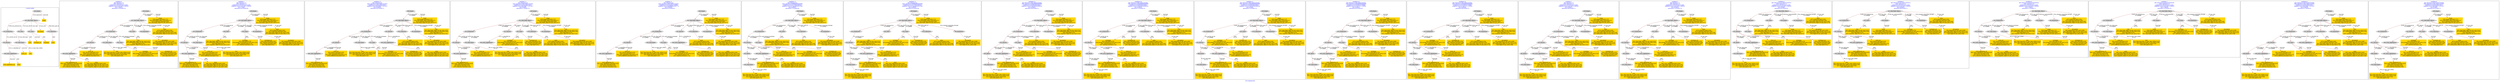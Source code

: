 digraph n0 {
fontcolor="blue"
remincross="true"
label="s16-s-hammer.xml"
subgraph cluster_0 {
label="1-correct model"
n2[style="filled",color="white",fillcolor="lightgray",label="E12_Production1"];
n3[style="filled",color="white",fillcolor="lightgray",label="E21_Person1"];
n4[style="filled",color="white",fillcolor="lightgray",label="E52_Time-Span1"];
n5[style="filled",color="white",fillcolor="lightgray",label="E82_Actor_Appellation1"];
n6[shape="plaintext",style="filled",fillcolor="gold",label="artist_uri"];
n7[style="filled",color="white",fillcolor="lightgray",label="E22_Man-Made_Object1"];
n8[style="filled",color="white",fillcolor="lightgray",label="E35_Title1"];
n9[style="filled",color="white",fillcolor="lightgray",label="E55_Type1"];
n10[shape="plaintext",style="filled",fillcolor="gold",label="description"];
n11[style="filled",color="white",fillcolor="lightgray",label="E78_Collection1"];
n12[shape="plaintext",style="filled",fillcolor="gold",label="title"];
n13[style="filled",color="white",fillcolor="lightgray",label="E38_Image1"];
n14[shape="plaintext",style="filled",fillcolor="gold",label="image"];
n15[shape="plaintext",style="filled",fillcolor="gold",label="year"];
n16[shape="plaintext",style="filled",fillcolor="gold",label="technique_uri"];
n17[shape="plaintext",style="filled",fillcolor="gold",label="technique"];
n18[shape="plaintext",style="filled",fillcolor="gold",label="name"];
n19[shape="plaintext",style="filled",fillcolor="gold",label="artist_appellation_uri"];
n20[shape="plaintext",style="filled",fillcolor="gold",label="artist"];
}
subgraph cluster_1 {
label="candidate 0\nlink coherence:1.0\nnode coherence:1.0\nconfidence:0.41673421812713585\nmapping score:0.5055780727090453\ncost:17.99926\n-precision:0.78-recall:0.78"
n22[style="filled",color="white",fillcolor="lightgray",label="E12_Production1"];
n23[style="filled",color="white",fillcolor="lightgray",label="E21_Person1"];
n24[style="filled",color="white",fillcolor="lightgray",label="E52_Time-Span2"];
n25[style="filled",color="white",fillcolor="lightgray",label="E55_Type1"];
n26[style="filled",color="white",fillcolor="lightgray",label="E82_Actor_Appellation1"];
n27[style="filled",color="white",fillcolor="lightgray",label="E22_Man-Made_Object1"];
n28[style="filled",color="white",fillcolor="lightgray",label="E35_Title1"];
n29[style="filled",color="white",fillcolor="lightgray",label="E8_Acquisition1"];
n30[style="filled",color="white",fillcolor="lightgray",label="E38_Image1"];
n31[shape="plaintext",style="filled",fillcolor="gold",label="technique\n[E55_Type,label,0.376]\n[E29_Design_or_Procedure,P3_has_note,0.333]\n[E57_Material,label,0.173]\n[E57_Material,classLink,0.118]"];
n32[shape="plaintext",style="filled",fillcolor="gold",label="image\n[E38_Image,classLink,0.737]\n[E22_Man-Made_Object,classLink,0.11]\n[E78_Collection,classLink,0.083]\n[E22_Man-Made_Object,P3_has_note,0.071]"];
n33[shape="plaintext",style="filled",fillcolor="gold",label="year\n[E52_Time-Span,P82_at_some_time_within,0.413]\n[E52_Time-Span,P82a_begin_of_the_begin,0.329]\n[E12_Production,P3_has_note,0.134]\n[E35_Title,label,0.124]"];
n34[shape="plaintext",style="filled",fillcolor="gold",label="technique_uri\n[E55_Type,classLink,0.379]\n[E57_Material,classLink,0.304]\n[E74_Group,classLink,0.265]\n[E55_Type,label,0.051]"];
n35[shape="plaintext",style="filled",fillcolor="gold",label="artist_appellation_uri\n[E82_Actor_Appellation,classLink,0.818]\n[E39_Actor,classLink,0.078]\n[E21_Person,classLink,0.078]\n[E78_Collection,classLink,0.026]"];
n36[shape="plaintext",style="filled",fillcolor="gold",label="name\n[E78_Collection,label,0.354]\n[E78_Collection,classLink,0.265]\n[E22_Man-Made_Object,P3_has_note,0.206]\n[E73_Information_Object,P3_has_note,0.174]"];
n37[shape="plaintext",style="filled",fillcolor="gold",label="title\n[E22_Man-Made_Object,P3_has_note,0.321]\n[E73_Information_Object,P3_has_note,0.282]\n[E35_Title,label,0.215]\n[E33_Linguistic_Object,P3_has_note,0.181]"];
n38[shape="plaintext",style="filled",fillcolor="gold",label="artist_uri\n[E21_Person,classLink,0.313]\n[E39_Actor,classLink,0.312]\n[E82_Actor_Appellation,classLink,0.273]\n[E78_Collection,classLink,0.102]"];
n39[shape="plaintext",style="filled",fillcolor="gold",label="artist\n[E82_Actor_Appellation,label,0.404]\n[E22_Man-Made_Object,P3_has_note,0.218]\n[E73_Information_Object,P3_has_note,0.213]\n[E33_Linguistic_Object,P3_has_note,0.166]"];
n40[shape="plaintext",style="filled",fillcolor="gold",label="description\n[E8_Acquisition,P3_has_note,0.306]\n[E22_Man-Made_Object,P3_has_note,0.275]\n[E73_Information_Object,P3_has_note,0.232]\n[E30_Right,P3_has_note,0.188]"];
}
subgraph cluster_2 {
label="candidate 1\nlink coherence:1.0\nnode coherence:1.0\nconfidence:0.41673421812713585\nmapping score:0.5055780727090453\ncost:17.9993\n-precision:0.83-recall:0.83"
n42[style="filled",color="white",fillcolor="lightgray",label="E12_Production1"];
n43[style="filled",color="white",fillcolor="lightgray",label="E21_Person1"];
n44[style="filled",color="white",fillcolor="lightgray",label="E52_Time-Span2"];
n45[style="filled",color="white",fillcolor="lightgray",label="E82_Actor_Appellation1"];
n46[style="filled",color="white",fillcolor="lightgray",label="E22_Man-Made_Object1"];
n47[style="filled",color="white",fillcolor="lightgray",label="E35_Title1"];
n48[style="filled",color="white",fillcolor="lightgray",label="E55_Type2"];
n49[style="filled",color="white",fillcolor="lightgray",label="E8_Acquisition1"];
n50[style="filled",color="white",fillcolor="lightgray",label="E38_Image1"];
n51[shape="plaintext",style="filled",fillcolor="gold",label="image\n[E38_Image,classLink,0.737]\n[E22_Man-Made_Object,classLink,0.11]\n[E78_Collection,classLink,0.083]\n[E22_Man-Made_Object,P3_has_note,0.071]"];
n52[shape="plaintext",style="filled",fillcolor="gold",label="year\n[E52_Time-Span,P82_at_some_time_within,0.413]\n[E52_Time-Span,P82a_begin_of_the_begin,0.329]\n[E12_Production,P3_has_note,0.134]\n[E35_Title,label,0.124]"];
n53[shape="plaintext",style="filled",fillcolor="gold",label="artist_appellation_uri\n[E82_Actor_Appellation,classLink,0.818]\n[E39_Actor,classLink,0.078]\n[E21_Person,classLink,0.078]\n[E78_Collection,classLink,0.026]"];
n54[shape="plaintext",style="filled",fillcolor="gold",label="name\n[E78_Collection,label,0.354]\n[E78_Collection,classLink,0.265]\n[E22_Man-Made_Object,P3_has_note,0.206]\n[E73_Information_Object,P3_has_note,0.174]"];
n55[shape="plaintext",style="filled",fillcolor="gold",label="title\n[E22_Man-Made_Object,P3_has_note,0.321]\n[E73_Information_Object,P3_has_note,0.282]\n[E35_Title,label,0.215]\n[E33_Linguistic_Object,P3_has_note,0.181]"];
n56[shape="plaintext",style="filled",fillcolor="gold",label="technique\n[E55_Type,label,0.376]\n[E29_Design_or_Procedure,P3_has_note,0.333]\n[E57_Material,label,0.173]\n[E57_Material,classLink,0.118]"];
n57[shape="plaintext",style="filled",fillcolor="gold",label="artist_uri\n[E21_Person,classLink,0.313]\n[E39_Actor,classLink,0.312]\n[E82_Actor_Appellation,classLink,0.273]\n[E78_Collection,classLink,0.102]"];
n58[shape="plaintext",style="filled",fillcolor="gold",label="artist\n[E82_Actor_Appellation,label,0.404]\n[E22_Man-Made_Object,P3_has_note,0.218]\n[E73_Information_Object,P3_has_note,0.213]\n[E33_Linguistic_Object,P3_has_note,0.166]"];
n59[shape="plaintext",style="filled",fillcolor="gold",label="description\n[E8_Acquisition,P3_has_note,0.306]\n[E22_Man-Made_Object,P3_has_note,0.275]\n[E73_Information_Object,P3_has_note,0.232]\n[E30_Right,P3_has_note,0.188]"];
n60[shape="plaintext",style="filled",fillcolor="gold",label="technique_uri\n[E55_Type,classLink,0.379]\n[E57_Material,classLink,0.304]\n[E74_Group,classLink,0.265]\n[E55_Type,label,0.051]"];
}
subgraph cluster_3 {
label="candidate 10\nlink coherence:0.9\nnode coherence:0.8947368421052632\nconfidence:0.4420391892520913\nmapping score:0.46225867711911817\ncost:19.99936\n-precision:0.65-recall:0.72"
n62[style="filled",color="white",fillcolor="lightgray",label="E12_Production1"];
n63[style="filled",color="white",fillcolor="lightgray",label="E21_Person1"];
n64[style="filled",color="white",fillcolor="lightgray",label="E52_Time-Span2"];
n65[style="filled",color="white",fillcolor="lightgray",label="E55_Type1"];
n66[style="filled",color="white",fillcolor="lightgray",label="E82_Actor_Appellation1"];
n67[style="filled",color="white",fillcolor="lightgray",label="E21_Person2"];
n68[style="filled",color="white",fillcolor="lightgray",label="E82_Actor_Appellation2"];
n69[style="filled",color="white",fillcolor="lightgray",label="E22_Man-Made_Object1"];
n70[style="filled",color="white",fillcolor="lightgray",label="E78_Collection1"];
n71[style="filled",color="white",fillcolor="lightgray",label="E8_Acquisition1"];
n72[style="filled",color="white",fillcolor="lightgray",label="E38_Image1"];
n73[shape="plaintext",style="filled",fillcolor="gold",label="technique\n[E55_Type,label,0.376]\n[E29_Design_or_Procedure,P3_has_note,0.333]\n[E57_Material,label,0.173]\n[E57_Material,classLink,0.118]"];
n74[shape="plaintext",style="filled",fillcolor="gold",label="image\n[E38_Image,classLink,0.737]\n[E22_Man-Made_Object,classLink,0.11]\n[E78_Collection,classLink,0.083]\n[E22_Man-Made_Object,P3_has_note,0.071]"];
n75[shape="plaintext",style="filled",fillcolor="gold",label="artist\n[E82_Actor_Appellation,label,0.404]\n[E22_Man-Made_Object,P3_has_note,0.218]\n[E73_Information_Object,P3_has_note,0.213]\n[E33_Linguistic_Object,P3_has_note,0.166]"];
n76[shape="plaintext",style="filled",fillcolor="gold",label="year\n[E52_Time-Span,P82_at_some_time_within,0.413]\n[E52_Time-Span,P82a_begin_of_the_begin,0.329]\n[E12_Production,P3_has_note,0.134]\n[E35_Title,label,0.124]"];
n77[shape="plaintext",style="filled",fillcolor="gold",label="technique_uri\n[E55_Type,classLink,0.379]\n[E57_Material,classLink,0.304]\n[E74_Group,classLink,0.265]\n[E55_Type,label,0.051]"];
n78[shape="plaintext",style="filled",fillcolor="gold",label="artist_appellation_uri\n[E82_Actor_Appellation,classLink,0.818]\n[E39_Actor,classLink,0.078]\n[E21_Person,classLink,0.078]\n[E78_Collection,classLink,0.026]"];
n79[shape="plaintext",style="filled",fillcolor="gold",label="title\n[E22_Man-Made_Object,P3_has_note,0.321]\n[E73_Information_Object,P3_has_note,0.282]\n[E35_Title,label,0.215]\n[E33_Linguistic_Object,P3_has_note,0.181]"];
n80[shape="plaintext",style="filled",fillcolor="gold",label="artist_uri\n[E21_Person,classLink,0.313]\n[E39_Actor,classLink,0.312]\n[E82_Actor_Appellation,classLink,0.273]\n[E78_Collection,classLink,0.102]"];
n81[shape="plaintext",style="filled",fillcolor="gold",label="description\n[E8_Acquisition,P3_has_note,0.306]\n[E22_Man-Made_Object,P3_has_note,0.275]\n[E73_Information_Object,P3_has_note,0.232]\n[E30_Right,P3_has_note,0.188]"];
n82[shape="plaintext",style="filled",fillcolor="gold",label="name\n[E78_Collection,label,0.354]\n[E78_Collection,classLink,0.265]\n[E22_Man-Made_Object,P3_has_note,0.206]\n[E73_Information_Object,P3_has_note,0.174]"];
}
subgraph cluster_4 {
label="candidate 11\nlink coherence:0.9\nnode coherence:0.8947368421052632\nconfidence:0.4420391892520913\nmapping score:0.46225867711911817\ncost:19.9994\n-precision:0.7-recall:0.78"
n84[style="filled",color="white",fillcolor="lightgray",label="E12_Production1"];
n85[style="filled",color="white",fillcolor="lightgray",label="E21_Person1"];
n86[style="filled",color="white",fillcolor="lightgray",label="E52_Time-Span2"];
n87[style="filled",color="white",fillcolor="lightgray",label="E82_Actor_Appellation1"];
n88[style="filled",color="white",fillcolor="lightgray",label="E21_Person2"];
n89[style="filled",color="white",fillcolor="lightgray",label="E82_Actor_Appellation2"];
n90[style="filled",color="white",fillcolor="lightgray",label="E22_Man-Made_Object1"];
n91[style="filled",color="white",fillcolor="lightgray",label="E55_Type2"];
n92[style="filled",color="white",fillcolor="lightgray",label="E78_Collection1"];
n93[style="filled",color="white",fillcolor="lightgray",label="E8_Acquisition1"];
n94[style="filled",color="white",fillcolor="lightgray",label="E38_Image1"];
n95[shape="plaintext",style="filled",fillcolor="gold",label="image\n[E38_Image,classLink,0.737]\n[E22_Man-Made_Object,classLink,0.11]\n[E78_Collection,classLink,0.083]\n[E22_Man-Made_Object,P3_has_note,0.071]"];
n96[shape="plaintext",style="filled",fillcolor="gold",label="artist\n[E82_Actor_Appellation,label,0.404]\n[E22_Man-Made_Object,P3_has_note,0.218]\n[E73_Information_Object,P3_has_note,0.213]\n[E33_Linguistic_Object,P3_has_note,0.166]"];
n97[shape="plaintext",style="filled",fillcolor="gold",label="year\n[E52_Time-Span,P82_at_some_time_within,0.413]\n[E52_Time-Span,P82a_begin_of_the_begin,0.329]\n[E12_Production,P3_has_note,0.134]\n[E35_Title,label,0.124]"];
n98[shape="plaintext",style="filled",fillcolor="gold",label="artist_appellation_uri\n[E82_Actor_Appellation,classLink,0.818]\n[E39_Actor,classLink,0.078]\n[E21_Person,classLink,0.078]\n[E78_Collection,classLink,0.026]"];
n99[shape="plaintext",style="filled",fillcolor="gold",label="title\n[E22_Man-Made_Object,P3_has_note,0.321]\n[E73_Information_Object,P3_has_note,0.282]\n[E35_Title,label,0.215]\n[E33_Linguistic_Object,P3_has_note,0.181]"];
n100[shape="plaintext",style="filled",fillcolor="gold",label="technique\n[E55_Type,label,0.376]\n[E29_Design_or_Procedure,P3_has_note,0.333]\n[E57_Material,label,0.173]\n[E57_Material,classLink,0.118]"];
n101[shape="plaintext",style="filled",fillcolor="gold",label="artist_uri\n[E21_Person,classLink,0.313]\n[E39_Actor,classLink,0.312]\n[E82_Actor_Appellation,classLink,0.273]\n[E78_Collection,classLink,0.102]"];
n102[shape="plaintext",style="filled",fillcolor="gold",label="description\n[E8_Acquisition,P3_has_note,0.306]\n[E22_Man-Made_Object,P3_has_note,0.275]\n[E73_Information_Object,P3_has_note,0.232]\n[E30_Right,P3_has_note,0.188]"];
n103[shape="plaintext",style="filled",fillcolor="gold",label="name\n[E78_Collection,label,0.354]\n[E78_Collection,classLink,0.265]\n[E22_Man-Made_Object,P3_has_note,0.206]\n[E73_Information_Object,P3_has_note,0.174]"];
n104[shape="plaintext",style="filled",fillcolor="gold",label="technique_uri\n[E55_Type,classLink,0.379]\n[E57_Material,classLink,0.304]\n[E74_Group,classLink,0.265]\n[E55_Type,label,0.051]"];
}
subgraph cluster_5 {
label="candidate 12\nlink coherence:0.9\nnode coherence:0.8947368421052632\nconfidence:0.43319288247738996\nmapping score:0.45930990819421774\ncost:19.99936\n-precision:0.6-recall:0.67"
n106[style="filled",color="white",fillcolor="lightgray",label="E12_Production1"];
n107[style="filled",color="white",fillcolor="lightgray",label="E21_Person1"];
n108[style="filled",color="white",fillcolor="lightgray",label="E52_Time-Span2"];
n109[style="filled",color="white",fillcolor="lightgray",label="E55_Type1"];
n110[style="filled",color="white",fillcolor="lightgray",label="E82_Actor_Appellation1"];
n111[style="filled",color="white",fillcolor="lightgray",label="E21_Person2"];
n112[style="filled",color="white",fillcolor="lightgray",label="E82_Actor_Appellation2"];
n113[style="filled",color="white",fillcolor="lightgray",label="E22_Man-Made_Object1"];
n114[style="filled",color="white",fillcolor="lightgray",label="E78_Collection1"];
n115[style="filled",color="white",fillcolor="lightgray",label="E8_Acquisition1"];
n116[style="filled",color="white",fillcolor="lightgray",label="E38_Image1"];
n117[shape="plaintext",style="filled",fillcolor="gold",label="technique\n[E55_Type,label,0.376]\n[E29_Design_or_Procedure,P3_has_note,0.333]\n[E57_Material,label,0.173]\n[E57_Material,classLink,0.118]"];
n118[shape="plaintext",style="filled",fillcolor="gold",label="image\n[E38_Image,classLink,0.737]\n[E22_Man-Made_Object,classLink,0.11]\n[E78_Collection,classLink,0.083]\n[E22_Man-Made_Object,P3_has_note,0.071]"];
n119[shape="plaintext",style="filled",fillcolor="gold",label="artist\n[E82_Actor_Appellation,label,0.404]\n[E22_Man-Made_Object,P3_has_note,0.218]\n[E73_Information_Object,P3_has_note,0.213]\n[E33_Linguistic_Object,P3_has_note,0.166]"];
n120[shape="plaintext",style="filled",fillcolor="gold",label="year\n[E52_Time-Span,P82_at_some_time_within,0.413]\n[E52_Time-Span,P82a_begin_of_the_begin,0.329]\n[E12_Production,P3_has_note,0.134]\n[E35_Title,label,0.124]"];
n121[shape="plaintext",style="filled",fillcolor="gold",label="name\n[E78_Collection,label,0.354]\n[E78_Collection,classLink,0.265]\n[E22_Man-Made_Object,P3_has_note,0.206]\n[E73_Information_Object,P3_has_note,0.174]"];
n122[shape="plaintext",style="filled",fillcolor="gold",label="technique_uri\n[E55_Type,classLink,0.379]\n[E57_Material,classLink,0.304]\n[E74_Group,classLink,0.265]\n[E55_Type,label,0.051]"];
n123[shape="plaintext",style="filled",fillcolor="gold",label="artist_appellation_uri\n[E82_Actor_Appellation,classLink,0.818]\n[E39_Actor,classLink,0.078]\n[E21_Person,classLink,0.078]\n[E78_Collection,classLink,0.026]"];
n124[shape="plaintext",style="filled",fillcolor="gold",label="title\n[E22_Man-Made_Object,P3_has_note,0.321]\n[E73_Information_Object,P3_has_note,0.282]\n[E35_Title,label,0.215]\n[E33_Linguistic_Object,P3_has_note,0.181]"];
n125[shape="plaintext",style="filled",fillcolor="gold",label="artist_uri\n[E21_Person,classLink,0.313]\n[E39_Actor,classLink,0.312]\n[E82_Actor_Appellation,classLink,0.273]\n[E78_Collection,classLink,0.102]"];
n126[shape="plaintext",style="filled",fillcolor="gold",label="description\n[E8_Acquisition,P3_has_note,0.306]\n[E22_Man-Made_Object,P3_has_note,0.275]\n[E73_Information_Object,P3_has_note,0.232]\n[E30_Right,P3_has_note,0.188]"];
}
subgraph cluster_6 {
label="candidate 13\nlink coherence:0.9\nnode coherence:0.8888888888888888\nconfidence:0.43147576261394516\nmapping score:0.47345488383427803\ncost:19.99922\n-precision:0.75-recall:0.83"
n128[style="filled",color="white",fillcolor="lightgray",label="E12_Production1"];
n129[style="filled",color="white",fillcolor="lightgray",label="E21_Person1"];
n130[style="filled",color="white",fillcolor="lightgray",label="E55_Type1"];
n131[style="filled",color="white",fillcolor="lightgray",label="E67_Birth1"];
n132[style="filled",color="white",fillcolor="lightgray",label="E82_Actor_Appellation1"];
n133[style="filled",color="white",fillcolor="lightgray",label="E22_Man-Made_Object1"];
n134[style="filled",color="white",fillcolor="lightgray",label="E35_Title1"];
n135[style="filled",color="white",fillcolor="lightgray",label="E78_Collection1"];
n136[style="filled",color="white",fillcolor="lightgray",label="E8_Acquisition1"];
n137[style="filled",color="white",fillcolor="lightgray",label="E38_Image1"];
n138[style="filled",color="white",fillcolor="lightgray",label="E52_Time-Span1"];
n139[shape="plaintext",style="filled",fillcolor="gold",label="year\n[E52_Time-Span,P82_at_some_time_within,0.413]\n[E52_Time-Span,P82a_begin_of_the_begin,0.329]\n[E12_Production,P3_has_note,0.134]\n[E35_Title,label,0.124]"];
n140[shape="plaintext",style="filled",fillcolor="gold",label="technique\n[E55_Type,label,0.376]\n[E29_Design_or_Procedure,P3_has_note,0.333]\n[E57_Material,label,0.173]\n[E57_Material,classLink,0.118]"];
n141[shape="plaintext",style="filled",fillcolor="gold",label="image\n[E38_Image,classLink,0.737]\n[E22_Man-Made_Object,classLink,0.11]\n[E78_Collection,classLink,0.083]\n[E22_Man-Made_Object,P3_has_note,0.071]"];
n142[shape="plaintext",style="filled",fillcolor="gold",label="technique_uri\n[E55_Type,classLink,0.379]\n[E57_Material,classLink,0.304]\n[E74_Group,classLink,0.265]\n[E55_Type,label,0.051]"];
n143[shape="plaintext",style="filled",fillcolor="gold",label="artist_appellation_uri\n[E82_Actor_Appellation,classLink,0.818]\n[E39_Actor,classLink,0.078]\n[E21_Person,classLink,0.078]\n[E78_Collection,classLink,0.026]"];
n144[shape="plaintext",style="filled",fillcolor="gold",label="title\n[E22_Man-Made_Object,P3_has_note,0.321]\n[E73_Information_Object,P3_has_note,0.282]\n[E35_Title,label,0.215]\n[E33_Linguistic_Object,P3_has_note,0.181]"];
n145[shape="plaintext",style="filled",fillcolor="gold",label="artist_uri\n[E21_Person,classLink,0.313]\n[E39_Actor,classLink,0.312]\n[E82_Actor_Appellation,classLink,0.273]\n[E78_Collection,classLink,0.102]"];
n146[shape="plaintext",style="filled",fillcolor="gold",label="artist\n[E82_Actor_Appellation,label,0.404]\n[E22_Man-Made_Object,P3_has_note,0.218]\n[E73_Information_Object,P3_has_note,0.213]\n[E33_Linguistic_Object,P3_has_note,0.166]"];
n147[shape="plaintext",style="filled",fillcolor="gold",label="description\n[E8_Acquisition,P3_has_note,0.306]\n[E22_Man-Made_Object,P3_has_note,0.275]\n[E73_Information_Object,P3_has_note,0.232]\n[E30_Right,P3_has_note,0.188]"];
n148[shape="plaintext",style="filled",fillcolor="gold",label="name\n[E78_Collection,label,0.354]\n[E78_Collection,classLink,0.265]\n[E22_Man-Made_Object,P3_has_note,0.206]\n[E73_Information_Object,P3_has_note,0.174]"];
}
subgraph cluster_7 {
label="candidate 14\nlink coherence:0.9\nnode coherence:0.8888888888888888\nconfidence:0.43147576261394516\nmapping score:0.47345488383427803\ncost:19.99926\n-precision:0.8-recall:0.89"
n150[style="filled",color="white",fillcolor="lightgray",label="E12_Production1"];
n151[style="filled",color="white",fillcolor="lightgray",label="E21_Person1"];
n152[style="filled",color="white",fillcolor="lightgray",label="E67_Birth1"];
n153[style="filled",color="white",fillcolor="lightgray",label="E82_Actor_Appellation1"];
n154[style="filled",color="white",fillcolor="lightgray",label="E22_Man-Made_Object1"];
n155[style="filled",color="white",fillcolor="lightgray",label="E35_Title1"];
n156[style="filled",color="white",fillcolor="lightgray",label="E55_Type2"];
n157[style="filled",color="white",fillcolor="lightgray",label="E78_Collection1"];
n158[style="filled",color="white",fillcolor="lightgray",label="E8_Acquisition1"];
n159[style="filled",color="white",fillcolor="lightgray",label="E38_Image1"];
n160[style="filled",color="white",fillcolor="lightgray",label="E52_Time-Span1"];
n161[shape="plaintext",style="filled",fillcolor="gold",label="year\n[E52_Time-Span,P82_at_some_time_within,0.413]\n[E52_Time-Span,P82a_begin_of_the_begin,0.329]\n[E12_Production,P3_has_note,0.134]\n[E35_Title,label,0.124]"];
n162[shape="plaintext",style="filled",fillcolor="gold",label="image\n[E38_Image,classLink,0.737]\n[E22_Man-Made_Object,classLink,0.11]\n[E78_Collection,classLink,0.083]\n[E22_Man-Made_Object,P3_has_note,0.071]"];
n163[shape="plaintext",style="filled",fillcolor="gold",label="artist_appellation_uri\n[E82_Actor_Appellation,classLink,0.818]\n[E39_Actor,classLink,0.078]\n[E21_Person,classLink,0.078]\n[E78_Collection,classLink,0.026]"];
n164[shape="plaintext",style="filled",fillcolor="gold",label="title\n[E22_Man-Made_Object,P3_has_note,0.321]\n[E73_Information_Object,P3_has_note,0.282]\n[E35_Title,label,0.215]\n[E33_Linguistic_Object,P3_has_note,0.181]"];
n165[shape="plaintext",style="filled",fillcolor="gold",label="technique\n[E55_Type,label,0.376]\n[E29_Design_or_Procedure,P3_has_note,0.333]\n[E57_Material,label,0.173]\n[E57_Material,classLink,0.118]"];
n166[shape="plaintext",style="filled",fillcolor="gold",label="artist_uri\n[E21_Person,classLink,0.313]\n[E39_Actor,classLink,0.312]\n[E82_Actor_Appellation,classLink,0.273]\n[E78_Collection,classLink,0.102]"];
n167[shape="plaintext",style="filled",fillcolor="gold",label="artist\n[E82_Actor_Appellation,label,0.404]\n[E22_Man-Made_Object,P3_has_note,0.218]\n[E73_Information_Object,P3_has_note,0.213]\n[E33_Linguistic_Object,P3_has_note,0.166]"];
n168[shape="plaintext",style="filled",fillcolor="gold",label="description\n[E8_Acquisition,P3_has_note,0.306]\n[E22_Man-Made_Object,P3_has_note,0.275]\n[E73_Information_Object,P3_has_note,0.232]\n[E30_Right,P3_has_note,0.188]"];
n169[shape="plaintext",style="filled",fillcolor="gold",label="name\n[E78_Collection,label,0.354]\n[E78_Collection,classLink,0.265]\n[E22_Man-Made_Object,P3_has_note,0.206]\n[E73_Information_Object,P3_has_note,0.174]"];
n170[shape="plaintext",style="filled",fillcolor="gold",label="technique_uri\n[E55_Type,classLink,0.379]\n[E57_Material,classLink,0.304]\n[E74_Group,classLink,0.265]\n[E55_Type,label,0.051]"];
}
subgraph cluster_8 {
label="candidate 15\nlink coherence:0.8947368421052632\nnode coherence:0.8888888888888888\nconfidence:0.4420391892520913\nmapping score:0.47697602604699335\ncost:18.99932\n-precision:0.68-recall:0.72"
n172[style="filled",color="white",fillcolor="lightgray",label="E12_Production1"];
n173[style="filled",color="white",fillcolor="lightgray",label="E21_Person1"];
n174[style="filled",color="white",fillcolor="lightgray",label="E55_Type1"];
n175[style="filled",color="white",fillcolor="lightgray",label="E67_Birth1"];
n176[style="filled",color="white",fillcolor="lightgray",label="E82_Actor_Appellation1"];
n177[style="filled",color="white",fillcolor="lightgray",label="E22_Man-Made_Object1"];
n178[style="filled",color="white",fillcolor="lightgray",label="E78_Collection1"];
n179[style="filled",color="white",fillcolor="lightgray",label="E8_Acquisition1"];
n180[style="filled",color="white",fillcolor="lightgray",label="E38_Image1"];
n181[style="filled",color="white",fillcolor="lightgray",label="E52_Time-Span1"];
n182[shape="plaintext",style="filled",fillcolor="gold",label="year\n[E52_Time-Span,P82_at_some_time_within,0.413]\n[E52_Time-Span,P82a_begin_of_the_begin,0.329]\n[E12_Production,P3_has_note,0.134]\n[E35_Title,label,0.124]"];
n183[shape="plaintext",style="filled",fillcolor="gold",label="technique\n[E55_Type,label,0.376]\n[E29_Design_or_Procedure,P3_has_note,0.333]\n[E57_Material,label,0.173]\n[E57_Material,classLink,0.118]"];
n184[shape="plaintext",style="filled",fillcolor="gold",label="image\n[E38_Image,classLink,0.737]\n[E22_Man-Made_Object,classLink,0.11]\n[E78_Collection,classLink,0.083]\n[E22_Man-Made_Object,P3_has_note,0.071]"];
n185[shape="plaintext",style="filled",fillcolor="gold",label="technique_uri\n[E55_Type,classLink,0.379]\n[E57_Material,classLink,0.304]\n[E74_Group,classLink,0.265]\n[E55_Type,label,0.051]"];
n186[shape="plaintext",style="filled",fillcolor="gold",label="artist_appellation_uri\n[E82_Actor_Appellation,classLink,0.818]\n[E39_Actor,classLink,0.078]\n[E21_Person,classLink,0.078]\n[E78_Collection,classLink,0.026]"];
n187[shape="plaintext",style="filled",fillcolor="gold",label="title\n[E22_Man-Made_Object,P3_has_note,0.321]\n[E73_Information_Object,P3_has_note,0.282]\n[E35_Title,label,0.215]\n[E33_Linguistic_Object,P3_has_note,0.181]"];
n188[shape="plaintext",style="filled",fillcolor="gold",label="artist_uri\n[E21_Person,classLink,0.313]\n[E39_Actor,classLink,0.312]\n[E82_Actor_Appellation,classLink,0.273]\n[E78_Collection,classLink,0.102]"];
n189[shape="plaintext",style="filled",fillcolor="gold",label="artist\n[E82_Actor_Appellation,label,0.404]\n[E22_Man-Made_Object,P3_has_note,0.218]\n[E73_Information_Object,P3_has_note,0.213]\n[E33_Linguistic_Object,P3_has_note,0.166]"];
n190[shape="plaintext",style="filled",fillcolor="gold",label="description\n[E8_Acquisition,P3_has_note,0.306]\n[E22_Man-Made_Object,P3_has_note,0.275]\n[E73_Information_Object,P3_has_note,0.232]\n[E30_Right,P3_has_note,0.188]"];
n191[shape="plaintext",style="filled",fillcolor="gold",label="name\n[E78_Collection,label,0.354]\n[E78_Collection,classLink,0.265]\n[E22_Man-Made_Object,P3_has_note,0.206]\n[E73_Information_Object,P3_has_note,0.174]"];
}
subgraph cluster_9 {
label="candidate 16\nlink coherence:0.8947368421052632\nnode coherence:0.8888888888888888\nconfidence:0.4420391892520913\nmapping score:0.47697602604699335\ncost:18.99936\n-precision:0.74-recall:0.78"
n193[style="filled",color="white",fillcolor="lightgray",label="E12_Production1"];
n194[style="filled",color="white",fillcolor="lightgray",label="E21_Person1"];
n195[style="filled",color="white",fillcolor="lightgray",label="E67_Birth1"];
n196[style="filled",color="white",fillcolor="lightgray",label="E82_Actor_Appellation1"];
n197[style="filled",color="white",fillcolor="lightgray",label="E22_Man-Made_Object1"];
n198[style="filled",color="white",fillcolor="lightgray",label="E55_Type2"];
n199[style="filled",color="white",fillcolor="lightgray",label="E78_Collection1"];
n200[style="filled",color="white",fillcolor="lightgray",label="E8_Acquisition1"];
n201[style="filled",color="white",fillcolor="lightgray",label="E38_Image1"];
n202[style="filled",color="white",fillcolor="lightgray",label="E52_Time-Span1"];
n203[shape="plaintext",style="filled",fillcolor="gold",label="year\n[E52_Time-Span,P82_at_some_time_within,0.413]\n[E52_Time-Span,P82a_begin_of_the_begin,0.329]\n[E12_Production,P3_has_note,0.134]\n[E35_Title,label,0.124]"];
n204[shape="plaintext",style="filled",fillcolor="gold",label="image\n[E38_Image,classLink,0.737]\n[E22_Man-Made_Object,classLink,0.11]\n[E78_Collection,classLink,0.083]\n[E22_Man-Made_Object,P3_has_note,0.071]"];
n205[shape="plaintext",style="filled",fillcolor="gold",label="artist_appellation_uri\n[E82_Actor_Appellation,classLink,0.818]\n[E39_Actor,classLink,0.078]\n[E21_Person,classLink,0.078]\n[E78_Collection,classLink,0.026]"];
n206[shape="plaintext",style="filled",fillcolor="gold",label="title\n[E22_Man-Made_Object,P3_has_note,0.321]\n[E73_Information_Object,P3_has_note,0.282]\n[E35_Title,label,0.215]\n[E33_Linguistic_Object,P3_has_note,0.181]"];
n207[shape="plaintext",style="filled",fillcolor="gold",label="technique\n[E55_Type,label,0.376]\n[E29_Design_or_Procedure,P3_has_note,0.333]\n[E57_Material,label,0.173]\n[E57_Material,classLink,0.118]"];
n208[shape="plaintext",style="filled",fillcolor="gold",label="artist_uri\n[E21_Person,classLink,0.313]\n[E39_Actor,classLink,0.312]\n[E82_Actor_Appellation,classLink,0.273]\n[E78_Collection,classLink,0.102]"];
n209[shape="plaintext",style="filled",fillcolor="gold",label="artist\n[E82_Actor_Appellation,label,0.404]\n[E22_Man-Made_Object,P3_has_note,0.218]\n[E73_Information_Object,P3_has_note,0.213]\n[E33_Linguistic_Object,P3_has_note,0.166]"];
n210[shape="plaintext",style="filled",fillcolor="gold",label="description\n[E8_Acquisition,P3_has_note,0.306]\n[E22_Man-Made_Object,P3_has_note,0.275]\n[E73_Information_Object,P3_has_note,0.232]\n[E30_Right,P3_has_note,0.188]"];
n211[shape="plaintext",style="filled",fillcolor="gold",label="name\n[E78_Collection,label,0.354]\n[E78_Collection,classLink,0.265]\n[E22_Man-Made_Object,P3_has_note,0.206]\n[E73_Information_Object,P3_has_note,0.174]"];
n212[shape="plaintext",style="filled",fillcolor="gold",label="technique_uri\n[E55_Type,classLink,0.379]\n[E57_Material,classLink,0.304]\n[E74_Group,classLink,0.265]\n[E55_Type,label,0.051]"];
}
subgraph cluster_10 {
label="candidate 17\nlink coherence:0.8947368421052632\nnode coherence:0.8888888888888888\nconfidence:0.4420391892520913\nmapping score:0.47697602604699335\ncost:18.9994\n-precision:0.74-recall:0.78"
n214[style="filled",color="white",fillcolor="lightgray",label="E12_Production1"];
n215[style="filled",color="white",fillcolor="lightgray",label="E21_Person1"];
n216[style="filled",color="white",fillcolor="lightgray",label="E69_Death1"];
n217[style="filled",color="white",fillcolor="lightgray",label="E82_Actor_Appellation1"];
n218[style="filled",color="white",fillcolor="lightgray",label="E22_Man-Made_Object1"];
n219[style="filled",color="white",fillcolor="lightgray",label="E55_Type2"];
n220[style="filled",color="white",fillcolor="lightgray",label="E78_Collection1"];
n221[style="filled",color="white",fillcolor="lightgray",label="E8_Acquisition1"];
n222[style="filled",color="white",fillcolor="lightgray",label="E38_Image1"];
n223[style="filled",color="white",fillcolor="lightgray",label="E52_Time-Span4"];
n224[shape="plaintext",style="filled",fillcolor="gold",label="image\n[E38_Image,classLink,0.737]\n[E22_Man-Made_Object,classLink,0.11]\n[E78_Collection,classLink,0.083]\n[E22_Man-Made_Object,P3_has_note,0.071]"];
n225[shape="plaintext",style="filled",fillcolor="gold",label="artist_appellation_uri\n[E82_Actor_Appellation,classLink,0.818]\n[E39_Actor,classLink,0.078]\n[E21_Person,classLink,0.078]\n[E78_Collection,classLink,0.026]"];
n226[shape="plaintext",style="filled",fillcolor="gold",label="title\n[E22_Man-Made_Object,P3_has_note,0.321]\n[E73_Information_Object,P3_has_note,0.282]\n[E35_Title,label,0.215]\n[E33_Linguistic_Object,P3_has_note,0.181]"];
n227[shape="plaintext",style="filled",fillcolor="gold",label="technique\n[E55_Type,label,0.376]\n[E29_Design_or_Procedure,P3_has_note,0.333]\n[E57_Material,label,0.173]\n[E57_Material,classLink,0.118]"];
n228[shape="plaintext",style="filled",fillcolor="gold",label="artist_uri\n[E21_Person,classLink,0.313]\n[E39_Actor,classLink,0.312]\n[E82_Actor_Appellation,classLink,0.273]\n[E78_Collection,classLink,0.102]"];
n229[shape="plaintext",style="filled",fillcolor="gold",label="artist\n[E82_Actor_Appellation,label,0.404]\n[E22_Man-Made_Object,P3_has_note,0.218]\n[E73_Information_Object,P3_has_note,0.213]\n[E33_Linguistic_Object,P3_has_note,0.166]"];
n230[shape="plaintext",style="filled",fillcolor="gold",label="description\n[E8_Acquisition,P3_has_note,0.306]\n[E22_Man-Made_Object,P3_has_note,0.275]\n[E73_Information_Object,P3_has_note,0.232]\n[E30_Right,P3_has_note,0.188]"];
n231[shape="plaintext",style="filled",fillcolor="gold",label="name\n[E78_Collection,label,0.354]\n[E78_Collection,classLink,0.265]\n[E22_Man-Made_Object,P3_has_note,0.206]\n[E73_Information_Object,P3_has_note,0.174]"];
n232[shape="plaintext",style="filled",fillcolor="gold",label="technique_uri\n[E55_Type,classLink,0.379]\n[E57_Material,classLink,0.304]\n[E74_Group,classLink,0.265]\n[E55_Type,label,0.051]"];
n233[shape="plaintext",style="filled",fillcolor="gold",label="year\n[E52_Time-Span,P82_at_some_time_within,0.413]\n[E52_Time-Span,P82a_begin_of_the_begin,0.329]\n[E12_Production,P3_has_note,0.134]\n[E35_Title,label,0.124]"];
}
subgraph cluster_11 {
label="candidate 18\nlink coherence:0.8947368421052632\nnode coherence:0.8888888888888888\nconfidence:0.43319288247738996\nmapping score:0.4740272571220929\ncost:18.99932\n-precision:0.63-recall:0.67"
n235[style="filled",color="white",fillcolor="lightgray",label="E12_Production1"];
n236[style="filled",color="white",fillcolor="lightgray",label="E21_Person1"];
n237[style="filled",color="white",fillcolor="lightgray",label="E55_Type1"];
n238[style="filled",color="white",fillcolor="lightgray",label="E67_Birth1"];
n239[style="filled",color="white",fillcolor="lightgray",label="E82_Actor_Appellation1"];
n240[style="filled",color="white",fillcolor="lightgray",label="E22_Man-Made_Object1"];
n241[style="filled",color="white",fillcolor="lightgray",label="E78_Collection1"];
n242[style="filled",color="white",fillcolor="lightgray",label="E8_Acquisition1"];
n243[style="filled",color="white",fillcolor="lightgray",label="E38_Image1"];
n244[style="filled",color="white",fillcolor="lightgray",label="E52_Time-Span1"];
n245[shape="plaintext",style="filled",fillcolor="gold",label="year\n[E52_Time-Span,P82_at_some_time_within,0.413]\n[E52_Time-Span,P82a_begin_of_the_begin,0.329]\n[E12_Production,P3_has_note,0.134]\n[E35_Title,label,0.124]"];
n246[shape="plaintext",style="filled",fillcolor="gold",label="technique\n[E55_Type,label,0.376]\n[E29_Design_or_Procedure,P3_has_note,0.333]\n[E57_Material,label,0.173]\n[E57_Material,classLink,0.118]"];
n247[shape="plaintext",style="filled",fillcolor="gold",label="image\n[E38_Image,classLink,0.737]\n[E22_Man-Made_Object,classLink,0.11]\n[E78_Collection,classLink,0.083]\n[E22_Man-Made_Object,P3_has_note,0.071]"];
n248[shape="plaintext",style="filled",fillcolor="gold",label="name\n[E78_Collection,label,0.354]\n[E78_Collection,classLink,0.265]\n[E22_Man-Made_Object,P3_has_note,0.206]\n[E73_Information_Object,P3_has_note,0.174]"];
n249[shape="plaintext",style="filled",fillcolor="gold",label="technique_uri\n[E55_Type,classLink,0.379]\n[E57_Material,classLink,0.304]\n[E74_Group,classLink,0.265]\n[E55_Type,label,0.051]"];
n250[shape="plaintext",style="filled",fillcolor="gold",label="artist_appellation_uri\n[E82_Actor_Appellation,classLink,0.818]\n[E39_Actor,classLink,0.078]\n[E21_Person,classLink,0.078]\n[E78_Collection,classLink,0.026]"];
n251[shape="plaintext",style="filled",fillcolor="gold",label="title\n[E22_Man-Made_Object,P3_has_note,0.321]\n[E73_Information_Object,P3_has_note,0.282]\n[E35_Title,label,0.215]\n[E33_Linguistic_Object,P3_has_note,0.181]"];
n252[shape="plaintext",style="filled",fillcolor="gold",label="artist_uri\n[E21_Person,classLink,0.313]\n[E39_Actor,classLink,0.312]\n[E82_Actor_Appellation,classLink,0.273]\n[E78_Collection,classLink,0.102]"];
n253[shape="plaintext",style="filled",fillcolor="gold",label="artist\n[E82_Actor_Appellation,label,0.404]\n[E22_Man-Made_Object,P3_has_note,0.218]\n[E73_Information_Object,P3_has_note,0.213]\n[E33_Linguistic_Object,P3_has_note,0.166]"];
n254[shape="plaintext",style="filled",fillcolor="gold",label="description\n[E8_Acquisition,P3_has_note,0.306]\n[E22_Man-Made_Object,P3_has_note,0.275]\n[E73_Information_Object,P3_has_note,0.232]\n[E30_Right,P3_has_note,0.188]"];
}
subgraph cluster_12 {
label="candidate 19\nlink coherence:0.8947368421052632\nnode coherence:0.8888888888888888\nconfidence:0.43319288247738996\nmapping score:0.4740272571220929\ncost:18.99936\n-precision:0.68-recall:0.72"
n256[style="filled",color="white",fillcolor="lightgray",label="E12_Production1"];
n257[style="filled",color="white",fillcolor="lightgray",label="E21_Person1"];
n258[style="filled",color="white",fillcolor="lightgray",label="E67_Birth1"];
n259[style="filled",color="white",fillcolor="lightgray",label="E82_Actor_Appellation1"];
n260[style="filled",color="white",fillcolor="lightgray",label="E22_Man-Made_Object1"];
n261[style="filled",color="white",fillcolor="lightgray",label="E55_Type2"];
n262[style="filled",color="white",fillcolor="lightgray",label="E78_Collection1"];
n263[style="filled",color="white",fillcolor="lightgray",label="E8_Acquisition1"];
n264[style="filled",color="white",fillcolor="lightgray",label="E38_Image1"];
n265[style="filled",color="white",fillcolor="lightgray",label="E52_Time-Span1"];
n266[shape="plaintext",style="filled",fillcolor="gold",label="year\n[E52_Time-Span,P82_at_some_time_within,0.413]\n[E52_Time-Span,P82a_begin_of_the_begin,0.329]\n[E12_Production,P3_has_note,0.134]\n[E35_Title,label,0.124]"];
n267[shape="plaintext",style="filled",fillcolor="gold",label="image\n[E38_Image,classLink,0.737]\n[E22_Man-Made_Object,classLink,0.11]\n[E78_Collection,classLink,0.083]\n[E22_Man-Made_Object,P3_has_note,0.071]"];
n268[shape="plaintext",style="filled",fillcolor="gold",label="name\n[E78_Collection,label,0.354]\n[E78_Collection,classLink,0.265]\n[E22_Man-Made_Object,P3_has_note,0.206]\n[E73_Information_Object,P3_has_note,0.174]"];
n269[shape="plaintext",style="filled",fillcolor="gold",label="artist_appellation_uri\n[E82_Actor_Appellation,classLink,0.818]\n[E39_Actor,classLink,0.078]\n[E21_Person,classLink,0.078]\n[E78_Collection,classLink,0.026]"];
n270[shape="plaintext",style="filled",fillcolor="gold",label="title\n[E22_Man-Made_Object,P3_has_note,0.321]\n[E73_Information_Object,P3_has_note,0.282]\n[E35_Title,label,0.215]\n[E33_Linguistic_Object,P3_has_note,0.181]"];
n271[shape="plaintext",style="filled",fillcolor="gold",label="technique\n[E55_Type,label,0.376]\n[E29_Design_or_Procedure,P3_has_note,0.333]\n[E57_Material,label,0.173]\n[E57_Material,classLink,0.118]"];
n272[shape="plaintext",style="filled",fillcolor="gold",label="artist_uri\n[E21_Person,classLink,0.313]\n[E39_Actor,classLink,0.312]\n[E82_Actor_Appellation,classLink,0.273]\n[E78_Collection,classLink,0.102]"];
n273[shape="plaintext",style="filled",fillcolor="gold",label="artist\n[E82_Actor_Appellation,label,0.404]\n[E22_Man-Made_Object,P3_has_note,0.218]\n[E73_Information_Object,P3_has_note,0.213]\n[E33_Linguistic_Object,P3_has_note,0.166]"];
n274[shape="plaintext",style="filled",fillcolor="gold",label="description\n[E8_Acquisition,P3_has_note,0.306]\n[E22_Man-Made_Object,P3_has_note,0.275]\n[E73_Information_Object,P3_has_note,0.232]\n[E30_Right,P3_has_note,0.188]"];
n275[shape="plaintext",style="filled",fillcolor="gold",label="technique_uri\n[E55_Type,classLink,0.379]\n[E57_Material,classLink,0.304]\n[E74_Group,classLink,0.265]\n[E55_Type,label,0.051]"];
}
subgraph cluster_13 {
label="candidate 2\nlink coherence:1.0\nnode coherence:1.0\nconfidence:0.41673421812713585\nmapping score:0.5055780727090453\ncost:18.99922\n-precision:0.68-recall:0.72"
n277[style="filled",color="white",fillcolor="lightgray",label="E12_Production1"];
n278[style="filled",color="white",fillcolor="lightgray",label="E21_Person1"];
n279[style="filled",color="white",fillcolor="lightgray",label="E55_Type1"];
n280[style="filled",color="white",fillcolor="lightgray",label="E67_Birth1"];
n281[style="filled",color="white",fillcolor="lightgray",label="E82_Actor_Appellation1"];
n282[style="filled",color="white",fillcolor="lightgray",label="E22_Man-Made_Object1"];
n283[style="filled",color="white",fillcolor="lightgray",label="E35_Title1"];
n284[style="filled",color="white",fillcolor="lightgray",label="E8_Acquisition1"];
n285[style="filled",color="white",fillcolor="lightgray",label="E38_Image1"];
n286[style="filled",color="white",fillcolor="lightgray",label="E52_Time-Span1"];
n287[shape="plaintext",style="filled",fillcolor="gold",label="year\n[E52_Time-Span,P82_at_some_time_within,0.413]\n[E52_Time-Span,P82a_begin_of_the_begin,0.329]\n[E12_Production,P3_has_note,0.134]\n[E35_Title,label,0.124]"];
n288[shape="plaintext",style="filled",fillcolor="gold",label="technique\n[E55_Type,label,0.376]\n[E29_Design_or_Procedure,P3_has_note,0.333]\n[E57_Material,label,0.173]\n[E57_Material,classLink,0.118]"];
n289[shape="plaintext",style="filled",fillcolor="gold",label="image\n[E38_Image,classLink,0.737]\n[E22_Man-Made_Object,classLink,0.11]\n[E78_Collection,classLink,0.083]\n[E22_Man-Made_Object,P3_has_note,0.071]"];
n290[shape="plaintext",style="filled",fillcolor="gold",label="technique_uri\n[E55_Type,classLink,0.379]\n[E57_Material,classLink,0.304]\n[E74_Group,classLink,0.265]\n[E55_Type,label,0.051]"];
n291[shape="plaintext",style="filled",fillcolor="gold",label="artist_appellation_uri\n[E82_Actor_Appellation,classLink,0.818]\n[E39_Actor,classLink,0.078]\n[E21_Person,classLink,0.078]\n[E78_Collection,classLink,0.026]"];
n292[shape="plaintext",style="filled",fillcolor="gold",label="name\n[E78_Collection,label,0.354]\n[E78_Collection,classLink,0.265]\n[E22_Man-Made_Object,P3_has_note,0.206]\n[E73_Information_Object,P3_has_note,0.174]"];
n293[shape="plaintext",style="filled",fillcolor="gold",label="title\n[E22_Man-Made_Object,P3_has_note,0.321]\n[E73_Information_Object,P3_has_note,0.282]\n[E35_Title,label,0.215]\n[E33_Linguistic_Object,P3_has_note,0.181]"];
n294[shape="plaintext",style="filled",fillcolor="gold",label="artist_uri\n[E21_Person,classLink,0.313]\n[E39_Actor,classLink,0.312]\n[E82_Actor_Appellation,classLink,0.273]\n[E78_Collection,classLink,0.102]"];
n295[shape="plaintext",style="filled",fillcolor="gold",label="artist\n[E82_Actor_Appellation,label,0.404]\n[E22_Man-Made_Object,P3_has_note,0.218]\n[E73_Information_Object,P3_has_note,0.213]\n[E33_Linguistic_Object,P3_has_note,0.166]"];
n296[shape="plaintext",style="filled",fillcolor="gold",label="description\n[E8_Acquisition,P3_has_note,0.306]\n[E22_Man-Made_Object,P3_has_note,0.275]\n[E73_Information_Object,P3_has_note,0.232]\n[E30_Right,P3_has_note,0.188]"];
}
subgraph cluster_14 {
label="candidate 3\nlink coherence:1.0\nnode coherence:1.0\nconfidence:0.41673421812713585\nmapping score:0.5055780727090453\ncost:18.99926\n-precision:0.74-recall:0.78"
n298[style="filled",color="white",fillcolor="lightgray",label="E12_Production1"];
n299[style="filled",color="white",fillcolor="lightgray",label="E21_Person1"];
n300[style="filled",color="white",fillcolor="lightgray",label="E67_Birth1"];
n301[style="filled",color="white",fillcolor="lightgray",label="E82_Actor_Appellation1"];
n302[style="filled",color="white",fillcolor="lightgray",label="E22_Man-Made_Object1"];
n303[style="filled",color="white",fillcolor="lightgray",label="E35_Title1"];
n304[style="filled",color="white",fillcolor="lightgray",label="E55_Type2"];
n305[style="filled",color="white",fillcolor="lightgray",label="E8_Acquisition1"];
n306[style="filled",color="white",fillcolor="lightgray",label="E38_Image1"];
n307[style="filled",color="white",fillcolor="lightgray",label="E52_Time-Span1"];
n308[shape="plaintext",style="filled",fillcolor="gold",label="year\n[E52_Time-Span,P82_at_some_time_within,0.413]\n[E52_Time-Span,P82a_begin_of_the_begin,0.329]\n[E12_Production,P3_has_note,0.134]\n[E35_Title,label,0.124]"];
n309[shape="plaintext",style="filled",fillcolor="gold",label="image\n[E38_Image,classLink,0.737]\n[E22_Man-Made_Object,classLink,0.11]\n[E78_Collection,classLink,0.083]\n[E22_Man-Made_Object,P3_has_note,0.071]"];
n310[shape="plaintext",style="filled",fillcolor="gold",label="artist_appellation_uri\n[E82_Actor_Appellation,classLink,0.818]\n[E39_Actor,classLink,0.078]\n[E21_Person,classLink,0.078]\n[E78_Collection,classLink,0.026]"];
n311[shape="plaintext",style="filled",fillcolor="gold",label="name\n[E78_Collection,label,0.354]\n[E78_Collection,classLink,0.265]\n[E22_Man-Made_Object,P3_has_note,0.206]\n[E73_Information_Object,P3_has_note,0.174]"];
n312[shape="plaintext",style="filled",fillcolor="gold",label="title\n[E22_Man-Made_Object,P3_has_note,0.321]\n[E73_Information_Object,P3_has_note,0.282]\n[E35_Title,label,0.215]\n[E33_Linguistic_Object,P3_has_note,0.181]"];
n313[shape="plaintext",style="filled",fillcolor="gold",label="technique\n[E55_Type,label,0.376]\n[E29_Design_or_Procedure,P3_has_note,0.333]\n[E57_Material,label,0.173]\n[E57_Material,classLink,0.118]"];
n314[shape="plaintext",style="filled",fillcolor="gold",label="artist_uri\n[E21_Person,classLink,0.313]\n[E39_Actor,classLink,0.312]\n[E82_Actor_Appellation,classLink,0.273]\n[E78_Collection,classLink,0.102]"];
n315[shape="plaintext",style="filled",fillcolor="gold",label="artist\n[E82_Actor_Appellation,label,0.404]\n[E22_Man-Made_Object,P3_has_note,0.218]\n[E73_Information_Object,P3_has_note,0.213]\n[E33_Linguistic_Object,P3_has_note,0.166]"];
n316[shape="plaintext",style="filled",fillcolor="gold",label="description\n[E8_Acquisition,P3_has_note,0.306]\n[E22_Man-Made_Object,P3_has_note,0.275]\n[E73_Information_Object,P3_has_note,0.232]\n[E30_Right,P3_has_note,0.188]"];
n317[shape="plaintext",style="filled",fillcolor="gold",label="technique_uri\n[E55_Type,classLink,0.379]\n[E57_Material,classLink,0.304]\n[E74_Group,classLink,0.265]\n[E55_Type,label,0.051]"];
}
subgraph cluster_15 {
label="candidate 4\nlink coherence:0.9473684210526315\nnode coherence:1.0\nconfidence:0.41673421812713585\nmapping score:0.5055780727090453\ncost:18.9993\n-precision:0.63-recall:0.67"
n319[style="filled",color="white",fillcolor="lightgray",label="E12_Production1"];
n320[style="filled",color="white",fillcolor="lightgray",label="E21_Person1"];
n321[style="filled",color="white",fillcolor="lightgray",label="E55_Type1"];
n322[style="filled",color="white",fillcolor="lightgray",label="E67_Birth1"];
n323[style="filled",color="white",fillcolor="lightgray",label="E82_Actor_Appellation1"];
n324[style="filled",color="white",fillcolor="lightgray",label="E22_Man-Made_Object1"];
n325[style="filled",color="white",fillcolor="lightgray",label="E35_Title1"];
n326[style="filled",color="white",fillcolor="lightgray",label="E38_Image1"];
n327[style="filled",color="white",fillcolor="lightgray",label="E8_Acquisition1"];
n328[style="filled",color="white",fillcolor="lightgray",label="E52_Time-Span1"];
n329[shape="plaintext",style="filled",fillcolor="gold",label="year\n[E52_Time-Span,P82_at_some_time_within,0.413]\n[E52_Time-Span,P82a_begin_of_the_begin,0.329]\n[E12_Production,P3_has_note,0.134]\n[E35_Title,label,0.124]"];
n330[shape="plaintext",style="filled",fillcolor="gold",label="technique\n[E55_Type,label,0.376]\n[E29_Design_or_Procedure,P3_has_note,0.333]\n[E57_Material,label,0.173]\n[E57_Material,classLink,0.118]"];
n331[shape="plaintext",style="filled",fillcolor="gold",label="image\n[E38_Image,classLink,0.737]\n[E22_Man-Made_Object,classLink,0.11]\n[E78_Collection,classLink,0.083]\n[E22_Man-Made_Object,P3_has_note,0.071]"];
n332[shape="plaintext",style="filled",fillcolor="gold",label="technique_uri\n[E55_Type,classLink,0.379]\n[E57_Material,classLink,0.304]\n[E74_Group,classLink,0.265]\n[E55_Type,label,0.051]"];
n333[shape="plaintext",style="filled",fillcolor="gold",label="artist_appellation_uri\n[E82_Actor_Appellation,classLink,0.818]\n[E39_Actor,classLink,0.078]\n[E21_Person,classLink,0.078]\n[E78_Collection,classLink,0.026]"];
n334[shape="plaintext",style="filled",fillcolor="gold",label="name\n[E78_Collection,label,0.354]\n[E78_Collection,classLink,0.265]\n[E22_Man-Made_Object,P3_has_note,0.206]\n[E73_Information_Object,P3_has_note,0.174]"];
n335[shape="plaintext",style="filled",fillcolor="gold",label="title\n[E22_Man-Made_Object,P3_has_note,0.321]\n[E73_Information_Object,P3_has_note,0.282]\n[E35_Title,label,0.215]\n[E33_Linguistic_Object,P3_has_note,0.181]"];
n336[shape="plaintext",style="filled",fillcolor="gold",label="artist_uri\n[E21_Person,classLink,0.313]\n[E39_Actor,classLink,0.312]\n[E82_Actor_Appellation,classLink,0.273]\n[E78_Collection,classLink,0.102]"];
n337[shape="plaintext",style="filled",fillcolor="gold",label="artist\n[E82_Actor_Appellation,label,0.404]\n[E22_Man-Made_Object,P3_has_note,0.218]\n[E73_Information_Object,P3_has_note,0.213]\n[E33_Linguistic_Object,P3_has_note,0.166]"];
n338[shape="plaintext",style="filled",fillcolor="gold",label="description\n[E8_Acquisition,P3_has_note,0.306]\n[E22_Man-Made_Object,P3_has_note,0.275]\n[E73_Information_Object,P3_has_note,0.232]\n[E30_Right,P3_has_note,0.188]"];
}
subgraph cluster_16 {
label="candidate 5\nlink coherence:0.9473684210526315\nnode coherence:1.0\nconfidence:0.41673421812713585\nmapping score:0.5055780727090453\ncost:18.99934\n-precision:0.68-recall:0.72"
n340[style="filled",color="white",fillcolor="lightgray",label="E12_Production1"];
n341[style="filled",color="white",fillcolor="lightgray",label="E21_Person1"];
n342[style="filled",color="white",fillcolor="lightgray",label="E67_Birth1"];
n343[style="filled",color="white",fillcolor="lightgray",label="E82_Actor_Appellation1"];
n344[style="filled",color="white",fillcolor="lightgray",label="E22_Man-Made_Object1"];
n345[style="filled",color="white",fillcolor="lightgray",label="E35_Title1"];
n346[style="filled",color="white",fillcolor="lightgray",label="E38_Image1"];
n347[style="filled",color="white",fillcolor="lightgray",label="E55_Type2"];
n348[style="filled",color="white",fillcolor="lightgray",label="E8_Acquisition1"];
n349[style="filled",color="white",fillcolor="lightgray",label="E52_Time-Span1"];
n350[shape="plaintext",style="filled",fillcolor="gold",label="year\n[E52_Time-Span,P82_at_some_time_within,0.413]\n[E52_Time-Span,P82a_begin_of_the_begin,0.329]\n[E12_Production,P3_has_note,0.134]\n[E35_Title,label,0.124]"];
n351[shape="plaintext",style="filled",fillcolor="gold",label="image\n[E38_Image,classLink,0.737]\n[E22_Man-Made_Object,classLink,0.11]\n[E78_Collection,classLink,0.083]\n[E22_Man-Made_Object,P3_has_note,0.071]"];
n352[shape="plaintext",style="filled",fillcolor="gold",label="artist_appellation_uri\n[E82_Actor_Appellation,classLink,0.818]\n[E39_Actor,classLink,0.078]\n[E21_Person,classLink,0.078]\n[E78_Collection,classLink,0.026]"];
n353[shape="plaintext",style="filled",fillcolor="gold",label="name\n[E78_Collection,label,0.354]\n[E78_Collection,classLink,0.265]\n[E22_Man-Made_Object,P3_has_note,0.206]\n[E73_Information_Object,P3_has_note,0.174]"];
n354[shape="plaintext",style="filled",fillcolor="gold",label="title\n[E22_Man-Made_Object,P3_has_note,0.321]\n[E73_Information_Object,P3_has_note,0.282]\n[E35_Title,label,0.215]\n[E33_Linguistic_Object,P3_has_note,0.181]"];
n355[shape="plaintext",style="filled",fillcolor="gold",label="technique\n[E55_Type,label,0.376]\n[E29_Design_or_Procedure,P3_has_note,0.333]\n[E57_Material,label,0.173]\n[E57_Material,classLink,0.118]"];
n356[shape="plaintext",style="filled",fillcolor="gold",label="artist_uri\n[E21_Person,classLink,0.313]\n[E39_Actor,classLink,0.312]\n[E82_Actor_Appellation,classLink,0.273]\n[E78_Collection,classLink,0.102]"];
n357[shape="plaintext",style="filled",fillcolor="gold",label="artist\n[E82_Actor_Appellation,label,0.404]\n[E22_Man-Made_Object,P3_has_note,0.218]\n[E73_Information_Object,P3_has_note,0.213]\n[E33_Linguistic_Object,P3_has_note,0.166]"];
n358[shape="plaintext",style="filled",fillcolor="gold",label="description\n[E8_Acquisition,P3_has_note,0.306]\n[E22_Man-Made_Object,P3_has_note,0.275]\n[E73_Information_Object,P3_has_note,0.232]\n[E30_Right,P3_has_note,0.188]"];
n359[shape="plaintext",style="filled",fillcolor="gold",label="technique_uri\n[E55_Type,classLink,0.379]\n[E57_Material,classLink,0.304]\n[E74_Group,classLink,0.265]\n[E55_Type,label,0.051]"];
}
subgraph cluster_17 {
label="candidate 6\nlink coherence:0.9444444444444444\nnode coherence:1.0\nconfidence:0.41673421812713585\nmapping score:0.5055780727090453\ncost:17.99934\n-precision:0.72-recall:0.72"
n361[style="filled",color="white",fillcolor="lightgray",label="E12_Production1"];
n362[style="filled",color="white",fillcolor="lightgray",label="E21_Person1"];
n363[style="filled",color="white",fillcolor="lightgray",label="E52_Time-Span2"];
n364[style="filled",color="white",fillcolor="lightgray",label="E55_Type1"];
n365[style="filled",color="white",fillcolor="lightgray",label="E82_Actor_Appellation1"];
n366[style="filled",color="white",fillcolor="lightgray",label="E22_Man-Made_Object1"];
n367[style="filled",color="white",fillcolor="lightgray",label="E35_Title1"];
n368[style="filled",color="white",fillcolor="lightgray",label="E38_Image1"];
n369[style="filled",color="white",fillcolor="lightgray",label="E8_Acquisition1"];
n370[shape="plaintext",style="filled",fillcolor="gold",label="technique\n[E55_Type,label,0.376]\n[E29_Design_or_Procedure,P3_has_note,0.333]\n[E57_Material,label,0.173]\n[E57_Material,classLink,0.118]"];
n371[shape="plaintext",style="filled",fillcolor="gold",label="image\n[E38_Image,classLink,0.737]\n[E22_Man-Made_Object,classLink,0.11]\n[E78_Collection,classLink,0.083]\n[E22_Man-Made_Object,P3_has_note,0.071]"];
n372[shape="plaintext",style="filled",fillcolor="gold",label="year\n[E52_Time-Span,P82_at_some_time_within,0.413]\n[E52_Time-Span,P82a_begin_of_the_begin,0.329]\n[E12_Production,P3_has_note,0.134]\n[E35_Title,label,0.124]"];
n373[shape="plaintext",style="filled",fillcolor="gold",label="technique_uri\n[E55_Type,classLink,0.379]\n[E57_Material,classLink,0.304]\n[E74_Group,classLink,0.265]\n[E55_Type,label,0.051]"];
n374[shape="plaintext",style="filled",fillcolor="gold",label="artist_appellation_uri\n[E82_Actor_Appellation,classLink,0.818]\n[E39_Actor,classLink,0.078]\n[E21_Person,classLink,0.078]\n[E78_Collection,classLink,0.026]"];
n375[shape="plaintext",style="filled",fillcolor="gold",label="name\n[E78_Collection,label,0.354]\n[E78_Collection,classLink,0.265]\n[E22_Man-Made_Object,P3_has_note,0.206]\n[E73_Information_Object,P3_has_note,0.174]"];
n376[shape="plaintext",style="filled",fillcolor="gold",label="title\n[E22_Man-Made_Object,P3_has_note,0.321]\n[E73_Information_Object,P3_has_note,0.282]\n[E35_Title,label,0.215]\n[E33_Linguistic_Object,P3_has_note,0.181]"];
n377[shape="plaintext",style="filled",fillcolor="gold",label="artist_uri\n[E21_Person,classLink,0.313]\n[E39_Actor,classLink,0.312]\n[E82_Actor_Appellation,classLink,0.273]\n[E78_Collection,classLink,0.102]"];
n378[shape="plaintext",style="filled",fillcolor="gold",label="artist\n[E82_Actor_Appellation,label,0.404]\n[E22_Man-Made_Object,P3_has_note,0.218]\n[E73_Information_Object,P3_has_note,0.213]\n[E33_Linguistic_Object,P3_has_note,0.166]"];
n379[shape="plaintext",style="filled",fillcolor="gold",label="description\n[E8_Acquisition,P3_has_note,0.306]\n[E22_Man-Made_Object,P3_has_note,0.275]\n[E73_Information_Object,P3_has_note,0.232]\n[E30_Right,P3_has_note,0.188]"];
}
subgraph cluster_18 {
label="candidate 7\nlink coherence:0.9444444444444444\nnode coherence:1.0\nconfidence:0.41673421812713585\nmapping score:0.5055780727090453\ncost:17.99938\n-precision:0.78-recall:0.78"
n381[style="filled",color="white",fillcolor="lightgray",label="E12_Production1"];
n382[style="filled",color="white",fillcolor="lightgray",label="E21_Person1"];
n383[style="filled",color="white",fillcolor="lightgray",label="E52_Time-Span2"];
n384[style="filled",color="white",fillcolor="lightgray",label="E82_Actor_Appellation1"];
n385[style="filled",color="white",fillcolor="lightgray",label="E22_Man-Made_Object1"];
n386[style="filled",color="white",fillcolor="lightgray",label="E35_Title1"];
n387[style="filled",color="white",fillcolor="lightgray",label="E38_Image1"];
n388[style="filled",color="white",fillcolor="lightgray",label="E55_Type2"];
n389[style="filled",color="white",fillcolor="lightgray",label="E8_Acquisition1"];
n390[shape="plaintext",style="filled",fillcolor="gold",label="image\n[E38_Image,classLink,0.737]\n[E22_Man-Made_Object,classLink,0.11]\n[E78_Collection,classLink,0.083]\n[E22_Man-Made_Object,P3_has_note,0.071]"];
n391[shape="plaintext",style="filled",fillcolor="gold",label="year\n[E52_Time-Span,P82_at_some_time_within,0.413]\n[E52_Time-Span,P82a_begin_of_the_begin,0.329]\n[E12_Production,P3_has_note,0.134]\n[E35_Title,label,0.124]"];
n392[shape="plaintext",style="filled",fillcolor="gold",label="artist_appellation_uri\n[E82_Actor_Appellation,classLink,0.818]\n[E39_Actor,classLink,0.078]\n[E21_Person,classLink,0.078]\n[E78_Collection,classLink,0.026]"];
n393[shape="plaintext",style="filled",fillcolor="gold",label="name\n[E78_Collection,label,0.354]\n[E78_Collection,classLink,0.265]\n[E22_Man-Made_Object,P3_has_note,0.206]\n[E73_Information_Object,P3_has_note,0.174]"];
n394[shape="plaintext",style="filled",fillcolor="gold",label="title\n[E22_Man-Made_Object,P3_has_note,0.321]\n[E73_Information_Object,P3_has_note,0.282]\n[E35_Title,label,0.215]\n[E33_Linguistic_Object,P3_has_note,0.181]"];
n395[shape="plaintext",style="filled",fillcolor="gold",label="technique\n[E55_Type,label,0.376]\n[E29_Design_or_Procedure,P3_has_note,0.333]\n[E57_Material,label,0.173]\n[E57_Material,classLink,0.118]"];
n396[shape="plaintext",style="filled",fillcolor="gold",label="artist_uri\n[E21_Person,classLink,0.313]\n[E39_Actor,classLink,0.312]\n[E82_Actor_Appellation,classLink,0.273]\n[E78_Collection,classLink,0.102]"];
n397[shape="plaintext",style="filled",fillcolor="gold",label="artist\n[E82_Actor_Appellation,label,0.404]\n[E22_Man-Made_Object,P3_has_note,0.218]\n[E73_Information_Object,P3_has_note,0.213]\n[E33_Linguistic_Object,P3_has_note,0.166]"];
n398[shape="plaintext",style="filled",fillcolor="gold",label="description\n[E8_Acquisition,P3_has_note,0.306]\n[E22_Man-Made_Object,P3_has_note,0.275]\n[E73_Information_Object,P3_has_note,0.232]\n[E30_Right,P3_has_note,0.188]"];
n399[shape="plaintext",style="filled",fillcolor="gold",label="technique_uri\n[E55_Type,classLink,0.379]\n[E57_Material,classLink,0.304]\n[E74_Group,classLink,0.265]\n[E55_Type,label,0.051]"];
}
subgraph cluster_19 {
label="candidate 8\nlink coherence:0.9047619047619048\nnode coherence:0.8947368421052632\nconfidence:0.4420391892520913\nmapping score:0.46225867711911817\ncost:20.99936\n-precision:0.57-recall:0.67"
n401[style="filled",color="white",fillcolor="lightgray",label="E12_Production1"];
n402[style="filled",color="white",fillcolor="lightgray",label="E21_Person1"];
n403[style="filled",color="white",fillcolor="lightgray",label="E55_Type1"];
n404[style="filled",color="white",fillcolor="lightgray",label="E69_Death1"];
n405[style="filled",color="white",fillcolor="lightgray",label="E82_Actor_Appellation1"];
n406[style="filled",color="white",fillcolor="lightgray",label="E21_Person2"];
n407[style="filled",color="white",fillcolor="lightgray",label="E82_Actor_Appellation2"];
n408[style="filled",color="white",fillcolor="lightgray",label="E22_Man-Made_Object1"];
n409[style="filled",color="white",fillcolor="lightgray",label="E78_Collection1"];
n410[style="filled",color="white",fillcolor="lightgray",label="E8_Acquisition1"];
n411[style="filled",color="white",fillcolor="lightgray",label="E38_Image1"];
n412[style="filled",color="white",fillcolor="lightgray",label="E52_Time-Span4"];
n413[shape="plaintext",style="filled",fillcolor="gold",label="technique\n[E55_Type,label,0.376]\n[E29_Design_or_Procedure,P3_has_note,0.333]\n[E57_Material,label,0.173]\n[E57_Material,classLink,0.118]"];
n414[shape="plaintext",style="filled",fillcolor="gold",label="image\n[E38_Image,classLink,0.737]\n[E22_Man-Made_Object,classLink,0.11]\n[E78_Collection,classLink,0.083]\n[E22_Man-Made_Object,P3_has_note,0.071]"];
n415[shape="plaintext",style="filled",fillcolor="gold",label="artist\n[E82_Actor_Appellation,label,0.404]\n[E22_Man-Made_Object,P3_has_note,0.218]\n[E73_Information_Object,P3_has_note,0.213]\n[E33_Linguistic_Object,P3_has_note,0.166]"];
n416[shape="plaintext",style="filled",fillcolor="gold",label="technique_uri\n[E55_Type,classLink,0.379]\n[E57_Material,classLink,0.304]\n[E74_Group,classLink,0.265]\n[E55_Type,label,0.051]"];
n417[shape="plaintext",style="filled",fillcolor="gold",label="artist_appellation_uri\n[E82_Actor_Appellation,classLink,0.818]\n[E39_Actor,classLink,0.078]\n[E21_Person,classLink,0.078]\n[E78_Collection,classLink,0.026]"];
n418[shape="plaintext",style="filled",fillcolor="gold",label="title\n[E22_Man-Made_Object,P3_has_note,0.321]\n[E73_Information_Object,P3_has_note,0.282]\n[E35_Title,label,0.215]\n[E33_Linguistic_Object,P3_has_note,0.181]"];
n419[shape="plaintext",style="filled",fillcolor="gold",label="artist_uri\n[E21_Person,classLink,0.313]\n[E39_Actor,classLink,0.312]\n[E82_Actor_Appellation,classLink,0.273]\n[E78_Collection,classLink,0.102]"];
n420[shape="plaintext",style="filled",fillcolor="gold",label="description\n[E8_Acquisition,P3_has_note,0.306]\n[E22_Man-Made_Object,P3_has_note,0.275]\n[E73_Information_Object,P3_has_note,0.232]\n[E30_Right,P3_has_note,0.188]"];
n421[shape="plaintext",style="filled",fillcolor="gold",label="name\n[E78_Collection,label,0.354]\n[E78_Collection,classLink,0.265]\n[E22_Man-Made_Object,P3_has_note,0.206]\n[E73_Information_Object,P3_has_note,0.174]"];
n422[shape="plaintext",style="filled",fillcolor="gold",label="year\n[E52_Time-Span,P82_at_some_time_within,0.413]\n[E52_Time-Span,P82a_begin_of_the_begin,0.329]\n[E12_Production,P3_has_note,0.134]\n[E35_Title,label,0.124]"];
}
subgraph cluster_20 {
label="candidate 9\nlink coherence:0.9047619047619048\nnode coherence:0.8947368421052632\nconfidence:0.4420391892520913\nmapping score:0.46225867711911817\ncost:20.9994\n-precision:0.62-recall:0.72"
n424[style="filled",color="white",fillcolor="lightgray",label="E12_Production1"];
n425[style="filled",color="white",fillcolor="lightgray",label="E21_Person1"];
n426[style="filled",color="white",fillcolor="lightgray",label="E69_Death1"];
n427[style="filled",color="white",fillcolor="lightgray",label="E82_Actor_Appellation1"];
n428[style="filled",color="white",fillcolor="lightgray",label="E21_Person2"];
n429[style="filled",color="white",fillcolor="lightgray",label="E82_Actor_Appellation2"];
n430[style="filled",color="white",fillcolor="lightgray",label="E22_Man-Made_Object1"];
n431[style="filled",color="white",fillcolor="lightgray",label="E55_Type2"];
n432[style="filled",color="white",fillcolor="lightgray",label="E78_Collection1"];
n433[style="filled",color="white",fillcolor="lightgray",label="E8_Acquisition1"];
n434[style="filled",color="white",fillcolor="lightgray",label="E38_Image1"];
n435[style="filled",color="white",fillcolor="lightgray",label="E52_Time-Span4"];
n436[shape="plaintext",style="filled",fillcolor="gold",label="image\n[E38_Image,classLink,0.737]\n[E22_Man-Made_Object,classLink,0.11]\n[E78_Collection,classLink,0.083]\n[E22_Man-Made_Object,P3_has_note,0.071]"];
n437[shape="plaintext",style="filled",fillcolor="gold",label="artist\n[E82_Actor_Appellation,label,0.404]\n[E22_Man-Made_Object,P3_has_note,0.218]\n[E73_Information_Object,P3_has_note,0.213]\n[E33_Linguistic_Object,P3_has_note,0.166]"];
n438[shape="plaintext",style="filled",fillcolor="gold",label="artist_appellation_uri\n[E82_Actor_Appellation,classLink,0.818]\n[E39_Actor,classLink,0.078]\n[E21_Person,classLink,0.078]\n[E78_Collection,classLink,0.026]"];
n439[shape="plaintext",style="filled",fillcolor="gold",label="title\n[E22_Man-Made_Object,P3_has_note,0.321]\n[E73_Information_Object,P3_has_note,0.282]\n[E35_Title,label,0.215]\n[E33_Linguistic_Object,P3_has_note,0.181]"];
n440[shape="plaintext",style="filled",fillcolor="gold",label="technique\n[E55_Type,label,0.376]\n[E29_Design_or_Procedure,P3_has_note,0.333]\n[E57_Material,label,0.173]\n[E57_Material,classLink,0.118]"];
n441[shape="plaintext",style="filled",fillcolor="gold",label="artist_uri\n[E21_Person,classLink,0.313]\n[E39_Actor,classLink,0.312]\n[E82_Actor_Appellation,classLink,0.273]\n[E78_Collection,classLink,0.102]"];
n442[shape="plaintext",style="filled",fillcolor="gold",label="description\n[E8_Acquisition,P3_has_note,0.306]\n[E22_Man-Made_Object,P3_has_note,0.275]\n[E73_Information_Object,P3_has_note,0.232]\n[E30_Right,P3_has_note,0.188]"];
n443[shape="plaintext",style="filled",fillcolor="gold",label="name\n[E78_Collection,label,0.354]\n[E78_Collection,classLink,0.265]\n[E22_Man-Made_Object,P3_has_note,0.206]\n[E73_Information_Object,P3_has_note,0.174]"];
n444[shape="plaintext",style="filled",fillcolor="gold",label="technique_uri\n[E55_Type,classLink,0.379]\n[E57_Material,classLink,0.304]\n[E74_Group,classLink,0.265]\n[E55_Type,label,0.051]"];
n445[shape="plaintext",style="filled",fillcolor="gold",label="year\n[E52_Time-Span,P82_at_some_time_within,0.413]\n[E52_Time-Span,P82a_begin_of_the_begin,0.329]\n[E12_Production,P3_has_note,0.134]\n[E35_Title,label,0.124]"];
}
n2 -> n3[color="brown",fontcolor="black",label="P14_carried_out_by"]
n2 -> n4[color="brown",fontcolor="black",label="P4_has_time-span"]
n3 -> n5[color="brown",fontcolor="black",label="P131_is_identified_by"]
n3 -> n6[color="brown",fontcolor="black",label="classLink"]
n7 -> n8[color="brown",fontcolor="black",label="P102_has_title"]
n7 -> n2[color="brown",fontcolor="black",label="P108i_was_produced_by"]
n7 -> n9[color="brown",fontcolor="black",label="P2_has_type"]
n7 -> n10[color="brown",fontcolor="black",label="P3_has_note"]
n7 -> n11[color="brown",fontcolor="black",label="P46i_forms_part_of"]
n8 -> n12[color="brown",fontcolor="black",label="label"]
n13 -> n7[color="brown",fontcolor="black",label="P138_represents"]
n13 -> n14[color="brown",fontcolor="black",label="classLink"]
n4 -> n15[color="brown",fontcolor="black",label="P82_at_some_time_within"]
n9 -> n16[color="brown",fontcolor="black",label="classLink"]
n9 -> n17[color="brown",fontcolor="black",label="label"]
n11 -> n18[color="brown",fontcolor="black",label="label"]
n5 -> n19[color="brown",fontcolor="black",label="classLink"]
n5 -> n20[color="brown",fontcolor="black",label="label"]
n22 -> n23[color="brown",fontcolor="black",label="P14_carried_out_by\nw=0.99989"]
n22 -> n24[color="brown",fontcolor="black",label="P4_has_time-span\nw=0.99993"]
n22 -> n25[color="brown",fontcolor="black",label="P32_used_general_technique\nw=0.99992"]
n23 -> n26[color="brown",fontcolor="black",label="P131_is_identified_by\nw=0.99989"]
n27 -> n22[color="brown",fontcolor="black",label="P108i_was_produced_by\nw=0.99988"]
n27 -> n28[color="brown",fontcolor="black",label="P102_has_title\nw=0.9999"]
n27 -> n29[color="brown",fontcolor="black",label="P24i_changed_ownership_through\nw=0.99993"]
n30 -> n27[color="brown",fontcolor="black",label="P138_represents\nw=0.99992"]
n25 -> n31[color="brown",fontcolor="black",label="label\nw=1.0"]
n30 -> n32[color="brown",fontcolor="black",label="classLink\nw=1.0"]
n24 -> n33[color="brown",fontcolor="black",label="P82_at_some_time_within\nw=1.0"]
n25 -> n34[color="brown",fontcolor="black",label="classLink\nw=1.0"]
n26 -> n35[color="brown",fontcolor="black",label="classLink\nw=1.0"]
n27 -> n36[color="brown",fontcolor="black",label="P3_has_note\nw=1.0"]
n28 -> n37[color="brown",fontcolor="black",label="label\nw=1.0"]
n23 -> n38[color="brown",fontcolor="black",label="classLink\nw=1.0"]
n26 -> n39[color="brown",fontcolor="black",label="label\nw=1.0"]
n29 -> n40[color="brown",fontcolor="black",label="P3_has_note\nw=1.0"]
n42 -> n43[color="brown",fontcolor="black",label="P14_carried_out_by\nw=0.99989"]
n42 -> n44[color="brown",fontcolor="black",label="P4_has_time-span\nw=0.99993"]
n43 -> n45[color="brown",fontcolor="black",label="P131_is_identified_by\nw=0.99989"]
n46 -> n42[color="brown",fontcolor="black",label="P108i_was_produced_by\nw=0.99988"]
n46 -> n47[color="brown",fontcolor="black",label="P102_has_title\nw=0.9999"]
n46 -> n48[color="brown",fontcolor="black",label="P2_has_type\nw=0.99996"]
n46 -> n49[color="brown",fontcolor="black",label="P24i_changed_ownership_through\nw=0.99993"]
n50 -> n46[color="brown",fontcolor="black",label="P138_represents\nw=0.99992"]
n50 -> n51[color="brown",fontcolor="black",label="classLink\nw=1.0"]
n44 -> n52[color="brown",fontcolor="black",label="P82_at_some_time_within\nw=1.0"]
n45 -> n53[color="brown",fontcolor="black",label="classLink\nw=1.0"]
n46 -> n54[color="brown",fontcolor="black",label="P3_has_note\nw=1.0"]
n47 -> n55[color="brown",fontcolor="black",label="label\nw=1.0"]
n48 -> n56[color="brown",fontcolor="black",label="label\nw=1.0"]
n43 -> n57[color="brown",fontcolor="black",label="classLink\nw=1.0"]
n45 -> n58[color="brown",fontcolor="black",label="label\nw=1.0"]
n49 -> n59[color="brown",fontcolor="black",label="P3_has_note\nw=1.0"]
n48 -> n60[color="brown",fontcolor="black",label="classLink\nw=1.0"]
n62 -> n63[color="brown",fontcolor="black",label="P14_carried_out_by\nw=0.99989"]
n62 -> n64[color="brown",fontcolor="black",label="P4_has_time-span\nw=0.99993"]
n62 -> n65[color="brown",fontcolor="black",label="P32_used_general_technique\nw=0.99992"]
n63 -> n66[color="brown",fontcolor="black",label="P131_is_identified_by\nw=0.99989"]
n67 -> n68[color="brown",fontcolor="black",label="P131_is_identified_by\nw=1.0"]
n69 -> n62[color="brown",fontcolor="black",label="P108i_was_produced_by\nw=0.99988"]
n69 -> n67[color="brown",fontcolor="black",label="P62_depicts\nw=1.0"]
n69 -> n70[color="brown",fontcolor="black",label="P46i_forms_part_of\nw=1.0"]
n69 -> n71[color="brown",fontcolor="black",label="P24i_changed_ownership_through\nw=0.99993"]
n72 -> n69[color="brown",fontcolor="black",label="P138_represents\nw=0.99992"]
n65 -> n73[color="brown",fontcolor="black",label="label\nw=1.0"]
n72 -> n74[color="brown",fontcolor="black",label="classLink\nw=1.0"]
n68 -> n75[color="brown",fontcolor="black",label="label\nw=1.0"]
n64 -> n76[color="brown",fontcolor="black",label="P82_at_some_time_within\nw=1.0"]
n65 -> n77[color="brown",fontcolor="black",label="classLink\nw=1.0"]
n66 -> n78[color="brown",fontcolor="black",label="classLink\nw=1.0"]
n69 -> n79[color="brown",fontcolor="black",label="P3_has_note\nw=1.0"]
n63 -> n80[color="brown",fontcolor="black",label="classLink\nw=1.0"]
n71 -> n81[color="brown",fontcolor="black",label="P3_has_note\nw=1.0"]
n70 -> n82[color="brown",fontcolor="black",label="label\nw=1.0"]
n84 -> n85[color="brown",fontcolor="black",label="P14_carried_out_by\nw=0.99989"]
n84 -> n86[color="brown",fontcolor="black",label="P4_has_time-span\nw=0.99993"]
n85 -> n87[color="brown",fontcolor="black",label="P131_is_identified_by\nw=0.99989"]
n88 -> n89[color="brown",fontcolor="black",label="P131_is_identified_by\nw=1.0"]
n90 -> n84[color="brown",fontcolor="black",label="P108i_was_produced_by\nw=0.99988"]
n90 -> n88[color="brown",fontcolor="black",label="P62_depicts\nw=1.0"]
n90 -> n91[color="brown",fontcolor="black",label="P2_has_type\nw=0.99996"]
n90 -> n92[color="brown",fontcolor="black",label="P46i_forms_part_of\nw=1.0"]
n90 -> n93[color="brown",fontcolor="black",label="P24i_changed_ownership_through\nw=0.99993"]
n94 -> n90[color="brown",fontcolor="black",label="P138_represents\nw=0.99992"]
n94 -> n95[color="brown",fontcolor="black",label="classLink\nw=1.0"]
n89 -> n96[color="brown",fontcolor="black",label="label\nw=1.0"]
n86 -> n97[color="brown",fontcolor="black",label="P82_at_some_time_within\nw=1.0"]
n87 -> n98[color="brown",fontcolor="black",label="classLink\nw=1.0"]
n90 -> n99[color="brown",fontcolor="black",label="P3_has_note\nw=1.0"]
n91 -> n100[color="brown",fontcolor="black",label="label\nw=1.0"]
n85 -> n101[color="brown",fontcolor="black",label="classLink\nw=1.0"]
n93 -> n102[color="brown",fontcolor="black",label="P3_has_note\nw=1.0"]
n92 -> n103[color="brown",fontcolor="black",label="label\nw=1.0"]
n91 -> n104[color="brown",fontcolor="black",label="classLink\nw=1.0"]
n106 -> n107[color="brown",fontcolor="black",label="P14_carried_out_by\nw=0.99989"]
n106 -> n108[color="brown",fontcolor="black",label="P4_has_time-span\nw=0.99993"]
n106 -> n109[color="brown",fontcolor="black",label="P32_used_general_technique\nw=0.99992"]
n107 -> n110[color="brown",fontcolor="black",label="P131_is_identified_by\nw=0.99989"]
n111 -> n112[color="brown",fontcolor="black",label="P131_is_identified_by\nw=1.0"]
n113 -> n106[color="brown",fontcolor="black",label="P108i_was_produced_by\nw=0.99988"]
n113 -> n111[color="brown",fontcolor="black",label="P62_depicts\nw=1.0"]
n113 -> n114[color="brown",fontcolor="black",label="P46i_forms_part_of\nw=1.0"]
n113 -> n115[color="brown",fontcolor="black",label="P24i_changed_ownership_through\nw=0.99993"]
n116 -> n113[color="brown",fontcolor="black",label="P138_represents\nw=0.99992"]
n109 -> n117[color="brown",fontcolor="black",label="label\nw=1.0"]
n116 -> n118[color="brown",fontcolor="black",label="classLink\nw=1.0"]
n112 -> n119[color="brown",fontcolor="black",label="label\nw=1.0"]
n108 -> n120[color="brown",fontcolor="black",label="P82_at_some_time_within\nw=1.0"]
n114 -> n121[color="brown",fontcolor="black",label="classLink\nw=1.0"]
n109 -> n122[color="brown",fontcolor="black",label="classLink\nw=1.0"]
n110 -> n123[color="brown",fontcolor="black",label="classLink\nw=1.0"]
n113 -> n124[color="brown",fontcolor="black",label="P3_has_note\nw=1.0"]
n107 -> n125[color="brown",fontcolor="black",label="classLink\nw=1.0"]
n115 -> n126[color="brown",fontcolor="black",label="P3_has_note\nw=1.0"]
n128 -> n129[color="brown",fontcolor="black",label="P14_carried_out_by\nw=0.99989"]
n128 -> n130[color="brown",fontcolor="black",label="P32_used_general_technique\nw=0.99992"]
n129 -> n131[color="brown",fontcolor="black",label="P98i_was_born\nw=0.99993"]
n129 -> n132[color="brown",fontcolor="black",label="P131_is_identified_by\nw=0.99989"]
n133 -> n128[color="brown",fontcolor="black",label="P108i_was_produced_by\nw=0.99988"]
n133 -> n134[color="brown",fontcolor="black",label="P102_has_title\nw=0.9999"]
n133 -> n135[color="brown",fontcolor="black",label="P46i_forms_part_of\nw=1.0"]
n133 -> n136[color="brown",fontcolor="black",label="P24i_changed_ownership_through\nw=0.99993"]
n137 -> n133[color="brown",fontcolor="black",label="P138_represents\nw=0.99992"]
n131 -> n138[color="brown",fontcolor="black",label="P4_has_time-span\nw=0.99996"]
n138 -> n139[color="brown",fontcolor="black",label="P82_at_some_time_within\nw=1.0"]
n130 -> n140[color="brown",fontcolor="black",label="label\nw=1.0"]
n137 -> n141[color="brown",fontcolor="black",label="classLink\nw=1.0"]
n130 -> n142[color="brown",fontcolor="black",label="classLink\nw=1.0"]
n132 -> n143[color="brown",fontcolor="black",label="classLink\nw=1.0"]
n134 -> n144[color="brown",fontcolor="black",label="label\nw=1.0"]
n129 -> n145[color="brown",fontcolor="black",label="classLink\nw=1.0"]
n132 -> n146[color="brown",fontcolor="black",label="label\nw=1.0"]
n136 -> n147[color="brown",fontcolor="black",label="P3_has_note\nw=1.0"]
n135 -> n148[color="brown",fontcolor="black",label="label\nw=1.0"]
n150 -> n151[color="brown",fontcolor="black",label="P14_carried_out_by\nw=0.99989"]
n151 -> n152[color="brown",fontcolor="black",label="P98i_was_born\nw=0.99993"]
n151 -> n153[color="brown",fontcolor="black",label="P131_is_identified_by\nw=0.99989"]
n154 -> n150[color="brown",fontcolor="black",label="P108i_was_produced_by\nw=0.99988"]
n154 -> n155[color="brown",fontcolor="black",label="P102_has_title\nw=0.9999"]
n154 -> n156[color="brown",fontcolor="black",label="P2_has_type\nw=0.99996"]
n154 -> n157[color="brown",fontcolor="black",label="P46i_forms_part_of\nw=1.0"]
n154 -> n158[color="brown",fontcolor="black",label="P24i_changed_ownership_through\nw=0.99993"]
n159 -> n154[color="brown",fontcolor="black",label="P138_represents\nw=0.99992"]
n152 -> n160[color="brown",fontcolor="black",label="P4_has_time-span\nw=0.99996"]
n160 -> n161[color="brown",fontcolor="black",label="P82_at_some_time_within\nw=1.0"]
n159 -> n162[color="brown",fontcolor="black",label="classLink\nw=1.0"]
n153 -> n163[color="brown",fontcolor="black",label="classLink\nw=1.0"]
n155 -> n164[color="brown",fontcolor="black",label="label\nw=1.0"]
n156 -> n165[color="brown",fontcolor="black",label="label\nw=1.0"]
n151 -> n166[color="brown",fontcolor="black",label="classLink\nw=1.0"]
n153 -> n167[color="brown",fontcolor="black",label="label\nw=1.0"]
n158 -> n168[color="brown",fontcolor="black",label="P3_has_note\nw=1.0"]
n157 -> n169[color="brown",fontcolor="black",label="label\nw=1.0"]
n156 -> n170[color="brown",fontcolor="black",label="classLink\nw=1.0"]
n172 -> n173[color="brown",fontcolor="black",label="P14_carried_out_by\nw=0.99989"]
n172 -> n174[color="brown",fontcolor="black",label="P32_used_general_technique\nw=0.99992"]
n173 -> n175[color="brown",fontcolor="black",label="P98i_was_born\nw=0.99993"]
n173 -> n176[color="brown",fontcolor="black",label="P131_is_identified_by\nw=0.99989"]
n177 -> n172[color="brown",fontcolor="black",label="P108i_was_produced_by\nw=0.99988"]
n177 -> n178[color="brown",fontcolor="black",label="P46i_forms_part_of\nw=1.0"]
n177 -> n179[color="brown",fontcolor="black",label="P24i_changed_ownership_through\nw=0.99993"]
n180 -> n177[color="brown",fontcolor="black",label="P138_represents\nw=0.99992"]
n175 -> n181[color="brown",fontcolor="black",label="P4_has_time-span\nw=0.99996"]
n181 -> n182[color="brown",fontcolor="black",label="P82_at_some_time_within\nw=1.0"]
n174 -> n183[color="brown",fontcolor="black",label="label\nw=1.0"]
n180 -> n184[color="brown",fontcolor="black",label="classLink\nw=1.0"]
n174 -> n185[color="brown",fontcolor="black",label="classLink\nw=1.0"]
n176 -> n186[color="brown",fontcolor="black",label="classLink\nw=1.0"]
n177 -> n187[color="brown",fontcolor="black",label="P3_has_note\nw=1.0"]
n173 -> n188[color="brown",fontcolor="black",label="classLink\nw=1.0"]
n176 -> n189[color="brown",fontcolor="black",label="label\nw=1.0"]
n179 -> n190[color="brown",fontcolor="black",label="P3_has_note\nw=1.0"]
n178 -> n191[color="brown",fontcolor="black",label="label\nw=1.0"]
n193 -> n194[color="brown",fontcolor="black",label="P14_carried_out_by\nw=0.99989"]
n194 -> n195[color="brown",fontcolor="black",label="P98i_was_born\nw=0.99993"]
n194 -> n196[color="brown",fontcolor="black",label="P131_is_identified_by\nw=0.99989"]
n197 -> n193[color="brown",fontcolor="black",label="P108i_was_produced_by\nw=0.99988"]
n197 -> n198[color="brown",fontcolor="black",label="P2_has_type\nw=0.99996"]
n197 -> n199[color="brown",fontcolor="black",label="P46i_forms_part_of\nw=1.0"]
n197 -> n200[color="brown",fontcolor="black",label="P24i_changed_ownership_through\nw=0.99993"]
n201 -> n197[color="brown",fontcolor="black",label="P138_represents\nw=0.99992"]
n195 -> n202[color="brown",fontcolor="black",label="P4_has_time-span\nw=0.99996"]
n202 -> n203[color="brown",fontcolor="black",label="P82_at_some_time_within\nw=1.0"]
n201 -> n204[color="brown",fontcolor="black",label="classLink\nw=1.0"]
n196 -> n205[color="brown",fontcolor="black",label="classLink\nw=1.0"]
n197 -> n206[color="brown",fontcolor="black",label="P3_has_note\nw=1.0"]
n198 -> n207[color="brown",fontcolor="black",label="label\nw=1.0"]
n194 -> n208[color="brown",fontcolor="black",label="classLink\nw=1.0"]
n196 -> n209[color="brown",fontcolor="black",label="label\nw=1.0"]
n200 -> n210[color="brown",fontcolor="black",label="P3_has_note\nw=1.0"]
n199 -> n211[color="brown",fontcolor="black",label="label\nw=1.0"]
n198 -> n212[color="brown",fontcolor="black",label="classLink\nw=1.0"]
n214 -> n215[color="brown",fontcolor="black",label="P14_carried_out_by\nw=0.99989"]
n215 -> n216[color="brown",fontcolor="black",label="P100i_died_in\nw=0.99993"]
n215 -> n217[color="brown",fontcolor="black",label="P131_is_identified_by\nw=0.99989"]
n218 -> n214[color="brown",fontcolor="black",label="P108i_was_produced_by\nw=0.99988"]
n218 -> n219[color="brown",fontcolor="black",label="P2_has_type\nw=0.99996"]
n218 -> n220[color="brown",fontcolor="black",label="P46i_forms_part_of\nw=1.0"]
n218 -> n221[color="brown",fontcolor="black",label="P24i_changed_ownership_through\nw=0.99993"]
n222 -> n218[color="brown",fontcolor="black",label="P138_represents\nw=0.99992"]
n216 -> n223[color="brown",fontcolor="black",label="P4_has_time-span\nw=1.0"]
n222 -> n224[color="brown",fontcolor="black",label="classLink\nw=1.0"]
n217 -> n225[color="brown",fontcolor="black",label="classLink\nw=1.0"]
n218 -> n226[color="brown",fontcolor="black",label="P3_has_note\nw=1.0"]
n219 -> n227[color="brown",fontcolor="black",label="label\nw=1.0"]
n215 -> n228[color="brown",fontcolor="black",label="classLink\nw=1.0"]
n217 -> n229[color="brown",fontcolor="black",label="label\nw=1.0"]
n221 -> n230[color="brown",fontcolor="black",label="P3_has_note\nw=1.0"]
n220 -> n231[color="brown",fontcolor="black",label="label\nw=1.0"]
n219 -> n232[color="brown",fontcolor="black",label="classLink\nw=1.0"]
n223 -> n233[color="brown",fontcolor="black",label="P82_at_some_time_within\nw=1.0"]
n235 -> n236[color="brown",fontcolor="black",label="P14_carried_out_by\nw=0.99989"]
n235 -> n237[color="brown",fontcolor="black",label="P32_used_general_technique\nw=0.99992"]
n236 -> n238[color="brown",fontcolor="black",label="P98i_was_born\nw=0.99993"]
n236 -> n239[color="brown",fontcolor="black",label="P131_is_identified_by\nw=0.99989"]
n240 -> n235[color="brown",fontcolor="black",label="P108i_was_produced_by\nw=0.99988"]
n240 -> n241[color="brown",fontcolor="black",label="P46i_forms_part_of\nw=1.0"]
n240 -> n242[color="brown",fontcolor="black",label="P24i_changed_ownership_through\nw=0.99993"]
n243 -> n240[color="brown",fontcolor="black",label="P138_represents\nw=0.99992"]
n238 -> n244[color="brown",fontcolor="black",label="P4_has_time-span\nw=0.99996"]
n244 -> n245[color="brown",fontcolor="black",label="P82_at_some_time_within\nw=1.0"]
n237 -> n246[color="brown",fontcolor="black",label="label\nw=1.0"]
n243 -> n247[color="brown",fontcolor="black",label="classLink\nw=1.0"]
n241 -> n248[color="brown",fontcolor="black",label="classLink\nw=1.0"]
n237 -> n249[color="brown",fontcolor="black",label="classLink\nw=1.0"]
n239 -> n250[color="brown",fontcolor="black",label="classLink\nw=1.0"]
n240 -> n251[color="brown",fontcolor="black",label="P3_has_note\nw=1.0"]
n236 -> n252[color="brown",fontcolor="black",label="classLink\nw=1.0"]
n239 -> n253[color="brown",fontcolor="black",label="label\nw=1.0"]
n242 -> n254[color="brown",fontcolor="black",label="P3_has_note\nw=1.0"]
n256 -> n257[color="brown",fontcolor="black",label="P14_carried_out_by\nw=0.99989"]
n257 -> n258[color="brown",fontcolor="black",label="P98i_was_born\nw=0.99993"]
n257 -> n259[color="brown",fontcolor="black",label="P131_is_identified_by\nw=0.99989"]
n260 -> n256[color="brown",fontcolor="black",label="P108i_was_produced_by\nw=0.99988"]
n260 -> n261[color="brown",fontcolor="black",label="P2_has_type\nw=0.99996"]
n260 -> n262[color="brown",fontcolor="black",label="P46i_forms_part_of\nw=1.0"]
n260 -> n263[color="brown",fontcolor="black",label="P24i_changed_ownership_through\nw=0.99993"]
n264 -> n260[color="brown",fontcolor="black",label="P138_represents\nw=0.99992"]
n258 -> n265[color="brown",fontcolor="black",label="P4_has_time-span\nw=0.99996"]
n265 -> n266[color="brown",fontcolor="black",label="P82_at_some_time_within\nw=1.0"]
n264 -> n267[color="brown",fontcolor="black",label="classLink\nw=1.0"]
n262 -> n268[color="brown",fontcolor="black",label="classLink\nw=1.0"]
n259 -> n269[color="brown",fontcolor="black",label="classLink\nw=1.0"]
n260 -> n270[color="brown",fontcolor="black",label="P3_has_note\nw=1.0"]
n261 -> n271[color="brown",fontcolor="black",label="label\nw=1.0"]
n257 -> n272[color="brown",fontcolor="black",label="classLink\nw=1.0"]
n259 -> n273[color="brown",fontcolor="black",label="label\nw=1.0"]
n263 -> n274[color="brown",fontcolor="black",label="P3_has_note\nw=1.0"]
n261 -> n275[color="brown",fontcolor="black",label="classLink\nw=1.0"]
n277 -> n278[color="brown",fontcolor="black",label="P14_carried_out_by\nw=0.99989"]
n277 -> n279[color="brown",fontcolor="black",label="P32_used_general_technique\nw=0.99992"]
n278 -> n280[color="brown",fontcolor="black",label="P98i_was_born\nw=0.99993"]
n278 -> n281[color="brown",fontcolor="black",label="P131_is_identified_by\nw=0.99989"]
n282 -> n277[color="brown",fontcolor="black",label="P108i_was_produced_by\nw=0.99988"]
n282 -> n283[color="brown",fontcolor="black",label="P102_has_title\nw=0.9999"]
n282 -> n284[color="brown",fontcolor="black",label="P24i_changed_ownership_through\nw=0.99993"]
n285 -> n282[color="brown",fontcolor="black",label="P138_represents\nw=0.99992"]
n280 -> n286[color="brown",fontcolor="black",label="P4_has_time-span\nw=0.99996"]
n286 -> n287[color="brown",fontcolor="black",label="P82_at_some_time_within\nw=1.0"]
n279 -> n288[color="brown",fontcolor="black",label="label\nw=1.0"]
n285 -> n289[color="brown",fontcolor="black",label="classLink\nw=1.0"]
n279 -> n290[color="brown",fontcolor="black",label="classLink\nw=1.0"]
n281 -> n291[color="brown",fontcolor="black",label="classLink\nw=1.0"]
n282 -> n292[color="brown",fontcolor="black",label="P3_has_note\nw=1.0"]
n283 -> n293[color="brown",fontcolor="black",label="label\nw=1.0"]
n278 -> n294[color="brown",fontcolor="black",label="classLink\nw=1.0"]
n281 -> n295[color="brown",fontcolor="black",label="label\nw=1.0"]
n284 -> n296[color="brown",fontcolor="black",label="P3_has_note\nw=1.0"]
n298 -> n299[color="brown",fontcolor="black",label="P14_carried_out_by\nw=0.99989"]
n299 -> n300[color="brown",fontcolor="black",label="P98i_was_born\nw=0.99993"]
n299 -> n301[color="brown",fontcolor="black",label="P131_is_identified_by\nw=0.99989"]
n302 -> n298[color="brown",fontcolor="black",label="P108i_was_produced_by\nw=0.99988"]
n302 -> n303[color="brown",fontcolor="black",label="P102_has_title\nw=0.9999"]
n302 -> n304[color="brown",fontcolor="black",label="P2_has_type\nw=0.99996"]
n302 -> n305[color="brown",fontcolor="black",label="P24i_changed_ownership_through\nw=0.99993"]
n306 -> n302[color="brown",fontcolor="black",label="P138_represents\nw=0.99992"]
n300 -> n307[color="brown",fontcolor="black",label="P4_has_time-span\nw=0.99996"]
n307 -> n308[color="brown",fontcolor="black",label="P82_at_some_time_within\nw=1.0"]
n306 -> n309[color="brown",fontcolor="black",label="classLink\nw=1.0"]
n301 -> n310[color="brown",fontcolor="black",label="classLink\nw=1.0"]
n302 -> n311[color="brown",fontcolor="black",label="P3_has_note\nw=1.0"]
n303 -> n312[color="brown",fontcolor="black",label="label\nw=1.0"]
n304 -> n313[color="brown",fontcolor="black",label="label\nw=1.0"]
n299 -> n314[color="brown",fontcolor="black",label="classLink\nw=1.0"]
n301 -> n315[color="brown",fontcolor="black",label="label\nw=1.0"]
n305 -> n316[color="brown",fontcolor="black",label="P3_has_note\nw=1.0"]
n304 -> n317[color="brown",fontcolor="black",label="classLink\nw=1.0"]
n319 -> n320[color="brown",fontcolor="black",label="P14_carried_out_by\nw=0.99989"]
n319 -> n321[color="brown",fontcolor="black",label="P32_used_general_technique\nw=0.99992"]
n320 -> n322[color="brown",fontcolor="black",label="P98i_was_born\nw=0.99993"]
n320 -> n323[color="brown",fontcolor="black",label="P131_is_identified_by\nw=0.99989"]
n324 -> n319[color="brown",fontcolor="black",label="P108i_was_produced_by\nw=0.99988"]
n324 -> n325[color="brown",fontcolor="black",label="P102_has_title\nw=0.9999"]
n324 -> n326[color="brown",fontcolor="black",label="P138i_has_representation\nw=1.0"]
n324 -> n327[color="brown",fontcolor="black",label="P24i_changed_ownership_through\nw=0.99993"]
n322 -> n328[color="brown",fontcolor="black",label="P4_has_time-span\nw=0.99996"]
n328 -> n329[color="brown",fontcolor="black",label="P82_at_some_time_within\nw=1.0"]
n321 -> n330[color="brown",fontcolor="black",label="label\nw=1.0"]
n326 -> n331[color="brown",fontcolor="black",label="classLink\nw=1.0"]
n321 -> n332[color="brown",fontcolor="black",label="classLink\nw=1.0"]
n323 -> n333[color="brown",fontcolor="black",label="classLink\nw=1.0"]
n324 -> n334[color="brown",fontcolor="black",label="P3_has_note\nw=1.0"]
n325 -> n335[color="brown",fontcolor="black",label="label\nw=1.0"]
n320 -> n336[color="brown",fontcolor="black",label="classLink\nw=1.0"]
n323 -> n337[color="brown",fontcolor="black",label="label\nw=1.0"]
n327 -> n338[color="brown",fontcolor="black",label="P3_has_note\nw=1.0"]
n340 -> n341[color="brown",fontcolor="black",label="P14_carried_out_by\nw=0.99989"]
n341 -> n342[color="brown",fontcolor="black",label="P98i_was_born\nw=0.99993"]
n341 -> n343[color="brown",fontcolor="black",label="P131_is_identified_by\nw=0.99989"]
n344 -> n340[color="brown",fontcolor="black",label="P108i_was_produced_by\nw=0.99988"]
n344 -> n345[color="brown",fontcolor="black",label="P102_has_title\nw=0.9999"]
n344 -> n346[color="brown",fontcolor="black",label="P138i_has_representation\nw=1.0"]
n344 -> n347[color="brown",fontcolor="black",label="P2_has_type\nw=0.99996"]
n344 -> n348[color="brown",fontcolor="black",label="P24i_changed_ownership_through\nw=0.99993"]
n342 -> n349[color="brown",fontcolor="black",label="P4_has_time-span\nw=0.99996"]
n349 -> n350[color="brown",fontcolor="black",label="P82_at_some_time_within\nw=1.0"]
n346 -> n351[color="brown",fontcolor="black",label="classLink\nw=1.0"]
n343 -> n352[color="brown",fontcolor="black",label="classLink\nw=1.0"]
n344 -> n353[color="brown",fontcolor="black",label="P3_has_note\nw=1.0"]
n345 -> n354[color="brown",fontcolor="black",label="label\nw=1.0"]
n347 -> n355[color="brown",fontcolor="black",label="label\nw=1.0"]
n341 -> n356[color="brown",fontcolor="black",label="classLink\nw=1.0"]
n343 -> n357[color="brown",fontcolor="black",label="label\nw=1.0"]
n348 -> n358[color="brown",fontcolor="black",label="P3_has_note\nw=1.0"]
n347 -> n359[color="brown",fontcolor="black",label="classLink\nw=1.0"]
n361 -> n362[color="brown",fontcolor="black",label="P14_carried_out_by\nw=0.99989"]
n361 -> n363[color="brown",fontcolor="black",label="P4_has_time-span\nw=0.99993"]
n361 -> n364[color="brown",fontcolor="black",label="P32_used_general_technique\nw=0.99992"]
n362 -> n365[color="brown",fontcolor="black",label="P131_is_identified_by\nw=0.99989"]
n366 -> n361[color="brown",fontcolor="black",label="P108i_was_produced_by\nw=0.99988"]
n366 -> n367[color="brown",fontcolor="black",label="P102_has_title\nw=0.9999"]
n366 -> n368[color="brown",fontcolor="black",label="P138i_has_representation\nw=1.0"]
n366 -> n369[color="brown",fontcolor="black",label="P24i_changed_ownership_through\nw=0.99993"]
n364 -> n370[color="brown",fontcolor="black",label="label\nw=1.0"]
n368 -> n371[color="brown",fontcolor="black",label="classLink\nw=1.0"]
n363 -> n372[color="brown",fontcolor="black",label="P82_at_some_time_within\nw=1.0"]
n364 -> n373[color="brown",fontcolor="black",label="classLink\nw=1.0"]
n365 -> n374[color="brown",fontcolor="black",label="classLink\nw=1.0"]
n366 -> n375[color="brown",fontcolor="black",label="P3_has_note\nw=1.0"]
n367 -> n376[color="brown",fontcolor="black",label="label\nw=1.0"]
n362 -> n377[color="brown",fontcolor="black",label="classLink\nw=1.0"]
n365 -> n378[color="brown",fontcolor="black",label="label\nw=1.0"]
n369 -> n379[color="brown",fontcolor="black",label="P3_has_note\nw=1.0"]
n381 -> n382[color="brown",fontcolor="black",label="P14_carried_out_by\nw=0.99989"]
n381 -> n383[color="brown",fontcolor="black",label="P4_has_time-span\nw=0.99993"]
n382 -> n384[color="brown",fontcolor="black",label="P131_is_identified_by\nw=0.99989"]
n385 -> n381[color="brown",fontcolor="black",label="P108i_was_produced_by\nw=0.99988"]
n385 -> n386[color="brown",fontcolor="black",label="P102_has_title\nw=0.9999"]
n385 -> n387[color="brown",fontcolor="black",label="P138i_has_representation\nw=1.0"]
n385 -> n388[color="brown",fontcolor="black",label="P2_has_type\nw=0.99996"]
n385 -> n389[color="brown",fontcolor="black",label="P24i_changed_ownership_through\nw=0.99993"]
n387 -> n390[color="brown",fontcolor="black",label="classLink\nw=1.0"]
n383 -> n391[color="brown",fontcolor="black",label="P82_at_some_time_within\nw=1.0"]
n384 -> n392[color="brown",fontcolor="black",label="classLink\nw=1.0"]
n385 -> n393[color="brown",fontcolor="black",label="P3_has_note\nw=1.0"]
n386 -> n394[color="brown",fontcolor="black",label="label\nw=1.0"]
n388 -> n395[color="brown",fontcolor="black",label="label\nw=1.0"]
n382 -> n396[color="brown",fontcolor="black",label="classLink\nw=1.0"]
n384 -> n397[color="brown",fontcolor="black",label="label\nw=1.0"]
n389 -> n398[color="brown",fontcolor="black",label="P3_has_note\nw=1.0"]
n388 -> n399[color="brown",fontcolor="black",label="classLink\nw=1.0"]
n401 -> n402[color="brown",fontcolor="black",label="P14_carried_out_by\nw=0.99989"]
n401 -> n403[color="brown",fontcolor="black",label="P32_used_general_technique\nw=0.99992"]
n402 -> n404[color="brown",fontcolor="black",label="P100i_died_in\nw=0.99993"]
n402 -> n405[color="brown",fontcolor="black",label="P131_is_identified_by\nw=0.99989"]
n406 -> n407[color="brown",fontcolor="black",label="P131_is_identified_by\nw=1.0"]
n408 -> n401[color="brown",fontcolor="black",label="P108i_was_produced_by\nw=0.99988"]
n408 -> n406[color="brown",fontcolor="black",label="P62_depicts\nw=1.0"]
n408 -> n409[color="brown",fontcolor="black",label="P46i_forms_part_of\nw=1.0"]
n408 -> n410[color="brown",fontcolor="black",label="P24i_changed_ownership_through\nw=0.99993"]
n411 -> n408[color="brown",fontcolor="black",label="P138_represents\nw=0.99992"]
n404 -> n412[color="brown",fontcolor="black",label="P4_has_time-span\nw=1.0"]
n403 -> n413[color="brown",fontcolor="black",label="label\nw=1.0"]
n411 -> n414[color="brown",fontcolor="black",label="classLink\nw=1.0"]
n407 -> n415[color="brown",fontcolor="black",label="label\nw=1.0"]
n403 -> n416[color="brown",fontcolor="black",label="classLink\nw=1.0"]
n405 -> n417[color="brown",fontcolor="black",label="classLink\nw=1.0"]
n408 -> n418[color="brown",fontcolor="black",label="P3_has_note\nw=1.0"]
n402 -> n419[color="brown",fontcolor="black",label="classLink\nw=1.0"]
n410 -> n420[color="brown",fontcolor="black",label="P3_has_note\nw=1.0"]
n409 -> n421[color="brown",fontcolor="black",label="label\nw=1.0"]
n412 -> n422[color="brown",fontcolor="black",label="P82_at_some_time_within\nw=1.0"]
n424 -> n425[color="brown",fontcolor="black",label="P14_carried_out_by\nw=0.99989"]
n425 -> n426[color="brown",fontcolor="black",label="P100i_died_in\nw=0.99993"]
n425 -> n427[color="brown",fontcolor="black",label="P131_is_identified_by\nw=0.99989"]
n428 -> n429[color="brown",fontcolor="black",label="P131_is_identified_by\nw=1.0"]
n430 -> n424[color="brown",fontcolor="black",label="P108i_was_produced_by\nw=0.99988"]
n430 -> n428[color="brown",fontcolor="black",label="P62_depicts\nw=1.0"]
n430 -> n431[color="brown",fontcolor="black",label="P2_has_type\nw=0.99996"]
n430 -> n432[color="brown",fontcolor="black",label="P46i_forms_part_of\nw=1.0"]
n430 -> n433[color="brown",fontcolor="black",label="P24i_changed_ownership_through\nw=0.99993"]
n434 -> n430[color="brown",fontcolor="black",label="P138_represents\nw=0.99992"]
n426 -> n435[color="brown",fontcolor="black",label="P4_has_time-span\nw=1.0"]
n434 -> n436[color="brown",fontcolor="black",label="classLink\nw=1.0"]
n429 -> n437[color="brown",fontcolor="black",label="label\nw=1.0"]
n427 -> n438[color="brown",fontcolor="black",label="classLink\nw=1.0"]
n430 -> n439[color="brown",fontcolor="black",label="P3_has_note\nw=1.0"]
n431 -> n440[color="brown",fontcolor="black",label="label\nw=1.0"]
n425 -> n441[color="brown",fontcolor="black",label="classLink\nw=1.0"]
n433 -> n442[color="brown",fontcolor="black",label="P3_has_note\nw=1.0"]
n432 -> n443[color="brown",fontcolor="black",label="label\nw=1.0"]
n431 -> n444[color="brown",fontcolor="black",label="classLink\nw=1.0"]
n435 -> n445[color="brown",fontcolor="black",label="P82_at_some_time_within\nw=1.0"]
}
